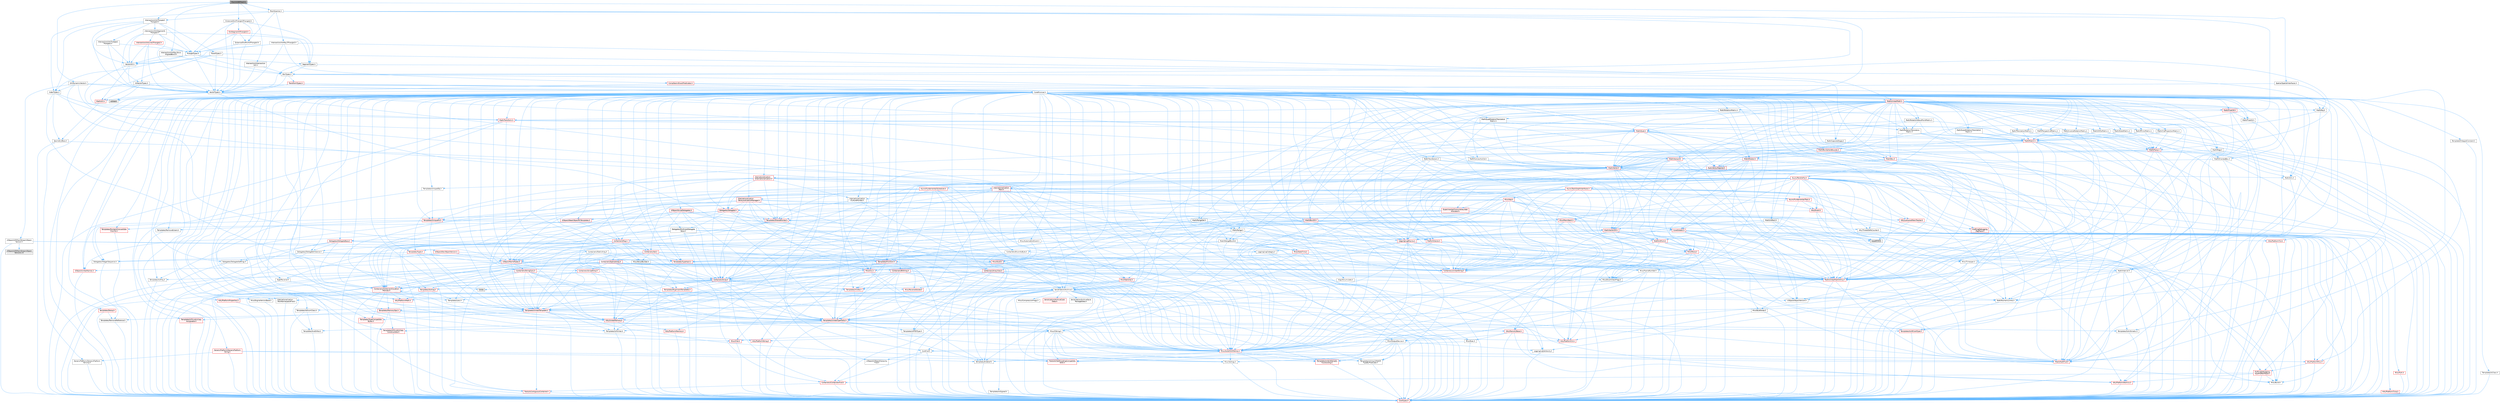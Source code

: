 digraph "MeshAABBTree3.h"
{
 // INTERACTIVE_SVG=YES
 // LATEX_PDF_SIZE
  bgcolor="transparent";
  edge [fontname=Helvetica,fontsize=10,labelfontname=Helvetica,labelfontsize=10];
  node [fontname=Helvetica,fontsize=10,shape=box,height=0.2,width=0.4];
  Node1 [id="Node000001",label="MeshAABBTree3.h",height=0.2,width=0.4,color="gray40", fillcolor="grey60", style="filled", fontcolor="black",tooltip=" "];
  Node1 -> Node2 [id="edge1_Node000001_Node000002",color="steelblue1",style="solid",tooltip=" "];
  Node2 [id="Node000002",label="Util/DynamicVector.h",height=0.2,width=0.4,color="grey40", fillcolor="white", style="filled",URL="$d5/dfc/DynamicVector_8h.html",tooltip=" "];
  Node2 -> Node3 [id="edge2_Node000002_Node000003",color="steelblue1",style="solid",tooltip=" "];
  Node3 [id="Node000003",label="CoreMinimal.h",height=0.2,width=0.4,color="grey40", fillcolor="white", style="filled",URL="$d7/d67/CoreMinimal_8h.html",tooltip=" "];
  Node3 -> Node4 [id="edge3_Node000003_Node000004",color="steelblue1",style="solid",tooltip=" "];
  Node4 [id="Node000004",label="CoreTypes.h",height=0.2,width=0.4,color="red", fillcolor="#FFF0F0", style="filled",URL="$dc/dec/CoreTypes_8h.html",tooltip=" "];
  Node3 -> Node18 [id="edge4_Node000003_Node000018",color="steelblue1",style="solid",tooltip=" "];
  Node18 [id="Node000018",label="CoreFwd.h",height=0.2,width=0.4,color="grey40", fillcolor="white", style="filled",URL="$d1/d1e/CoreFwd_8h.html",tooltip=" "];
  Node18 -> Node4 [id="edge5_Node000018_Node000004",color="steelblue1",style="solid",tooltip=" "];
  Node18 -> Node19 [id="edge6_Node000018_Node000019",color="steelblue1",style="solid",tooltip=" "];
  Node19 [id="Node000019",label="Containers/ContainersFwd.h",height=0.2,width=0.4,color="red", fillcolor="#FFF0F0", style="filled",URL="$d4/d0a/ContainersFwd_8h.html",tooltip=" "];
  Node19 -> Node4 [id="edge7_Node000019_Node000004",color="steelblue1",style="solid",tooltip=" "];
  Node19 -> Node20 [id="edge8_Node000019_Node000020",color="steelblue1",style="solid",tooltip=" "];
  Node20 [id="Node000020",label="Traits/IsContiguousContainer.h",height=0.2,width=0.4,color="red", fillcolor="#FFF0F0", style="filled",URL="$d5/d3c/IsContiguousContainer_8h.html",tooltip=" "];
  Node20 -> Node4 [id="edge9_Node000020_Node000004",color="steelblue1",style="solid",tooltip=" "];
  Node18 -> Node23 [id="edge10_Node000018_Node000023",color="steelblue1",style="solid",tooltip=" "];
  Node23 [id="Node000023",label="Math/MathFwd.h",height=0.2,width=0.4,color="red", fillcolor="#FFF0F0", style="filled",URL="$d2/d10/MathFwd_8h.html",tooltip=" "];
  Node18 -> Node24 [id="edge11_Node000018_Node000024",color="steelblue1",style="solid",tooltip=" "];
  Node24 [id="Node000024",label="UObject/UObjectHierarchy\lFwd.h",height=0.2,width=0.4,color="grey40", fillcolor="white", style="filled",URL="$d3/d13/UObjectHierarchyFwd_8h.html",tooltip=" "];
  Node3 -> Node24 [id="edge12_Node000003_Node000024",color="steelblue1",style="solid",tooltip=" "];
  Node3 -> Node19 [id="edge13_Node000003_Node000019",color="steelblue1",style="solid",tooltip=" "];
  Node3 -> Node25 [id="edge14_Node000003_Node000025",color="steelblue1",style="solid",tooltip=" "];
  Node25 [id="Node000025",label="Misc/VarArgs.h",height=0.2,width=0.4,color="grey40", fillcolor="white", style="filled",URL="$d5/d6f/VarArgs_8h.html",tooltip=" "];
  Node25 -> Node4 [id="edge15_Node000025_Node000004",color="steelblue1",style="solid",tooltip=" "];
  Node3 -> Node26 [id="edge16_Node000003_Node000026",color="steelblue1",style="solid",tooltip=" "];
  Node26 [id="Node000026",label="Logging/LogVerbosity.h",height=0.2,width=0.4,color="grey40", fillcolor="white", style="filled",URL="$d2/d8f/LogVerbosity_8h.html",tooltip=" "];
  Node26 -> Node4 [id="edge17_Node000026_Node000004",color="steelblue1",style="solid",tooltip=" "];
  Node3 -> Node27 [id="edge18_Node000003_Node000027",color="steelblue1",style="solid",tooltip=" "];
  Node27 [id="Node000027",label="Misc/OutputDevice.h",height=0.2,width=0.4,color="grey40", fillcolor="white", style="filled",URL="$d7/d32/OutputDevice_8h.html",tooltip=" "];
  Node27 -> Node18 [id="edge19_Node000027_Node000018",color="steelblue1",style="solid",tooltip=" "];
  Node27 -> Node4 [id="edge20_Node000027_Node000004",color="steelblue1",style="solid",tooltip=" "];
  Node27 -> Node26 [id="edge21_Node000027_Node000026",color="steelblue1",style="solid",tooltip=" "];
  Node27 -> Node25 [id="edge22_Node000027_Node000025",color="steelblue1",style="solid",tooltip=" "];
  Node27 -> Node28 [id="edge23_Node000027_Node000028",color="steelblue1",style="solid",tooltip=" "];
  Node28 [id="Node000028",label="Templates/IsArrayOrRefOf\lTypeByPredicate.h",height=0.2,width=0.4,color="grey40", fillcolor="white", style="filled",URL="$d6/da1/IsArrayOrRefOfTypeByPredicate_8h.html",tooltip=" "];
  Node28 -> Node4 [id="edge24_Node000028_Node000004",color="steelblue1",style="solid",tooltip=" "];
  Node27 -> Node29 [id="edge25_Node000027_Node000029",color="steelblue1",style="solid",tooltip=" "];
  Node29 [id="Node000029",label="Templates/IsValidVariadic\lFunctionArg.h",height=0.2,width=0.4,color="red", fillcolor="#FFF0F0", style="filled",URL="$d0/dc8/IsValidVariadicFunctionArg_8h.html",tooltip=" "];
  Node29 -> Node4 [id="edge26_Node000029_Node000004",color="steelblue1",style="solid",tooltip=" "];
  Node27 -> Node31 [id="edge27_Node000027_Node000031",color="steelblue1",style="solid",tooltip=" "];
  Node31 [id="Node000031",label="Traits/IsCharEncodingCompatible\lWith.h",height=0.2,width=0.4,color="red", fillcolor="#FFF0F0", style="filled",URL="$df/dd1/IsCharEncodingCompatibleWith_8h.html",tooltip=" "];
  Node3 -> Node33 [id="edge28_Node000003_Node000033",color="steelblue1",style="solid",tooltip=" "];
  Node33 [id="Node000033",label="HAL/PlatformCrt.h",height=0.2,width=0.4,color="red", fillcolor="#FFF0F0", style="filled",URL="$d8/d75/PlatformCrt_8h.html",tooltip=" "];
  Node3 -> Node43 [id="edge29_Node000003_Node000043",color="steelblue1",style="solid",tooltip=" "];
  Node43 [id="Node000043",label="HAL/PlatformMisc.h",height=0.2,width=0.4,color="red", fillcolor="#FFF0F0", style="filled",URL="$d0/df5/PlatformMisc_8h.html",tooltip=" "];
  Node43 -> Node4 [id="edge30_Node000043_Node000004",color="steelblue1",style="solid",tooltip=" "];
  Node43 -> Node54 [id="edge31_Node000043_Node000054",color="steelblue1",style="solid",tooltip=" "];
  Node54 [id="Node000054",label="ProfilingDebugging\l/CpuProfilerTrace.h",height=0.2,width=0.4,color="red", fillcolor="#FFF0F0", style="filled",URL="$da/dcb/CpuProfilerTrace_8h.html",tooltip=" "];
  Node54 -> Node4 [id="edge32_Node000054_Node000004",color="steelblue1",style="solid",tooltip=" "];
  Node54 -> Node19 [id="edge33_Node000054_Node000019",color="steelblue1",style="solid",tooltip=" "];
  Node54 -> Node55 [id="edge34_Node000054_Node000055",color="steelblue1",style="solid",tooltip=" "];
  Node55 [id="Node000055",label="HAL/PlatformAtomics.h",height=0.2,width=0.4,color="red", fillcolor="#FFF0F0", style="filled",URL="$d3/d36/PlatformAtomics_8h.html",tooltip=" "];
  Node55 -> Node4 [id="edge35_Node000055_Node000004",color="steelblue1",style="solid",tooltip=" "];
  Node54 -> Node6 [id="edge36_Node000054_Node000006",color="steelblue1",style="solid",tooltip=" "];
  Node6 [id="Node000006",label="Misc/Build.h",height=0.2,width=0.4,color="grey40", fillcolor="white", style="filled",URL="$d3/dbb/Build_8h.html",tooltip=" "];
  Node3 -> Node62 [id="edge37_Node000003_Node000062",color="steelblue1",style="solid",tooltip=" "];
  Node62 [id="Node000062",label="Misc/AssertionMacros.h",height=0.2,width=0.4,color="red", fillcolor="#FFF0F0", style="filled",URL="$d0/dfa/AssertionMacros_8h.html",tooltip=" "];
  Node62 -> Node4 [id="edge38_Node000062_Node000004",color="steelblue1",style="solid",tooltip=" "];
  Node62 -> Node43 [id="edge39_Node000062_Node000043",color="steelblue1",style="solid",tooltip=" "];
  Node62 -> Node63 [id="edge40_Node000062_Node000063",color="steelblue1",style="solid",tooltip=" "];
  Node63 [id="Node000063",label="Templates/EnableIf.h",height=0.2,width=0.4,color="grey40", fillcolor="white", style="filled",URL="$d7/d60/EnableIf_8h.html",tooltip=" "];
  Node63 -> Node4 [id="edge41_Node000063_Node000004",color="steelblue1",style="solid",tooltip=" "];
  Node62 -> Node28 [id="edge42_Node000062_Node000028",color="steelblue1",style="solid",tooltip=" "];
  Node62 -> Node29 [id="edge43_Node000062_Node000029",color="steelblue1",style="solid",tooltip=" "];
  Node62 -> Node31 [id="edge44_Node000062_Node000031",color="steelblue1",style="solid",tooltip=" "];
  Node62 -> Node25 [id="edge45_Node000062_Node000025",color="steelblue1",style="solid",tooltip=" "];
  Node3 -> Node71 [id="edge46_Node000003_Node000071",color="steelblue1",style="solid",tooltip=" "];
  Node71 [id="Node000071",label="Templates/IsPointer.h",height=0.2,width=0.4,color="grey40", fillcolor="white", style="filled",URL="$d7/d05/IsPointer_8h.html",tooltip=" "];
  Node71 -> Node4 [id="edge47_Node000071_Node000004",color="steelblue1",style="solid",tooltip=" "];
  Node3 -> Node72 [id="edge48_Node000003_Node000072",color="steelblue1",style="solid",tooltip=" "];
  Node72 [id="Node000072",label="HAL/PlatformMemory.h",height=0.2,width=0.4,color="red", fillcolor="#FFF0F0", style="filled",URL="$de/d68/PlatformMemory_8h.html",tooltip=" "];
  Node72 -> Node4 [id="edge49_Node000072_Node000004",color="steelblue1",style="solid",tooltip=" "];
  Node3 -> Node55 [id="edge50_Node000003_Node000055",color="steelblue1",style="solid",tooltip=" "];
  Node3 -> Node77 [id="edge51_Node000003_Node000077",color="steelblue1",style="solid",tooltip=" "];
  Node77 [id="Node000077",label="Misc/Exec.h",height=0.2,width=0.4,color="grey40", fillcolor="white", style="filled",URL="$de/ddb/Exec_8h.html",tooltip=" "];
  Node77 -> Node4 [id="edge52_Node000077_Node000004",color="steelblue1",style="solid",tooltip=" "];
  Node77 -> Node62 [id="edge53_Node000077_Node000062",color="steelblue1",style="solid",tooltip=" "];
  Node3 -> Node78 [id="edge54_Node000003_Node000078",color="steelblue1",style="solid",tooltip=" "];
  Node78 [id="Node000078",label="HAL/MemoryBase.h",height=0.2,width=0.4,color="red", fillcolor="#FFF0F0", style="filled",URL="$d6/d9f/MemoryBase_8h.html",tooltip=" "];
  Node78 -> Node4 [id="edge55_Node000078_Node000004",color="steelblue1",style="solid",tooltip=" "];
  Node78 -> Node55 [id="edge56_Node000078_Node000055",color="steelblue1",style="solid",tooltip=" "];
  Node78 -> Node33 [id="edge57_Node000078_Node000033",color="steelblue1",style="solid",tooltip=" "];
  Node78 -> Node77 [id="edge58_Node000078_Node000077",color="steelblue1",style="solid",tooltip=" "];
  Node78 -> Node27 [id="edge59_Node000078_Node000027",color="steelblue1",style="solid",tooltip=" "];
  Node3 -> Node88 [id="edge60_Node000003_Node000088",color="steelblue1",style="solid",tooltip=" "];
  Node88 [id="Node000088",label="HAL/UnrealMemory.h",height=0.2,width=0.4,color="red", fillcolor="#FFF0F0", style="filled",URL="$d9/d96/UnrealMemory_8h.html",tooltip=" "];
  Node88 -> Node4 [id="edge61_Node000088_Node000004",color="steelblue1",style="solid",tooltip=" "];
  Node88 -> Node78 [id="edge62_Node000088_Node000078",color="steelblue1",style="solid",tooltip=" "];
  Node88 -> Node72 [id="edge63_Node000088_Node000072",color="steelblue1",style="solid",tooltip=" "];
  Node88 -> Node71 [id="edge64_Node000088_Node000071",color="steelblue1",style="solid",tooltip=" "];
  Node3 -> Node90 [id="edge65_Node000003_Node000090",color="steelblue1",style="solid",tooltip=" "];
  Node90 [id="Node000090",label="Templates/IsArithmetic.h",height=0.2,width=0.4,color="grey40", fillcolor="white", style="filled",URL="$d2/d5d/IsArithmetic_8h.html",tooltip=" "];
  Node90 -> Node4 [id="edge66_Node000090_Node000004",color="steelblue1",style="solid",tooltip=" "];
  Node3 -> Node84 [id="edge67_Node000003_Node000084",color="steelblue1",style="solid",tooltip=" "];
  Node84 [id="Node000084",label="Templates/AndOrNot.h",height=0.2,width=0.4,color="grey40", fillcolor="white", style="filled",URL="$db/d0a/AndOrNot_8h.html",tooltip=" "];
  Node84 -> Node4 [id="edge68_Node000084_Node000004",color="steelblue1",style="solid",tooltip=" "];
  Node3 -> Node91 [id="edge69_Node000003_Node000091",color="steelblue1",style="solid",tooltip=" "];
  Node91 [id="Node000091",label="Templates/IsPODType.h",height=0.2,width=0.4,color="grey40", fillcolor="white", style="filled",URL="$d7/db1/IsPODType_8h.html",tooltip=" "];
  Node91 -> Node4 [id="edge70_Node000091_Node000004",color="steelblue1",style="solid",tooltip=" "];
  Node3 -> Node92 [id="edge71_Node000003_Node000092",color="steelblue1",style="solid",tooltip=" "];
  Node92 [id="Node000092",label="Templates/IsUECoreType.h",height=0.2,width=0.4,color="red", fillcolor="#FFF0F0", style="filled",URL="$d1/db8/IsUECoreType_8h.html",tooltip=" "];
  Node92 -> Node4 [id="edge72_Node000092_Node000004",color="steelblue1",style="solid",tooltip=" "];
  Node3 -> Node85 [id="edge73_Node000003_Node000085",color="steelblue1",style="solid",tooltip=" "];
  Node85 [id="Node000085",label="Templates/IsTriviallyCopy\lConstructible.h",height=0.2,width=0.4,color="red", fillcolor="#FFF0F0", style="filled",URL="$d3/d78/IsTriviallyCopyConstructible_8h.html",tooltip=" "];
  Node85 -> Node4 [id="edge74_Node000085_Node000004",color="steelblue1",style="solid",tooltip=" "];
  Node3 -> Node93 [id="edge75_Node000003_Node000093",color="steelblue1",style="solid",tooltip=" "];
  Node93 [id="Node000093",label="Templates/UnrealTypeTraits.h",height=0.2,width=0.4,color="red", fillcolor="#FFF0F0", style="filled",URL="$d2/d2d/UnrealTypeTraits_8h.html",tooltip=" "];
  Node93 -> Node4 [id="edge76_Node000093_Node000004",color="steelblue1",style="solid",tooltip=" "];
  Node93 -> Node71 [id="edge77_Node000093_Node000071",color="steelblue1",style="solid",tooltip=" "];
  Node93 -> Node62 [id="edge78_Node000093_Node000062",color="steelblue1",style="solid",tooltip=" "];
  Node93 -> Node84 [id="edge79_Node000093_Node000084",color="steelblue1",style="solid",tooltip=" "];
  Node93 -> Node63 [id="edge80_Node000093_Node000063",color="steelblue1",style="solid",tooltip=" "];
  Node93 -> Node90 [id="edge81_Node000093_Node000090",color="steelblue1",style="solid",tooltip=" "];
  Node93 -> Node91 [id="edge82_Node000093_Node000091",color="steelblue1",style="solid",tooltip=" "];
  Node93 -> Node92 [id="edge83_Node000093_Node000092",color="steelblue1",style="solid",tooltip=" "];
  Node93 -> Node85 [id="edge84_Node000093_Node000085",color="steelblue1",style="solid",tooltip=" "];
  Node3 -> Node63 [id="edge85_Node000003_Node000063",color="steelblue1",style="solid",tooltip=" "];
  Node3 -> Node95 [id="edge86_Node000003_Node000095",color="steelblue1",style="solid",tooltip=" "];
  Node95 [id="Node000095",label="Templates/RemoveReference.h",height=0.2,width=0.4,color="grey40", fillcolor="white", style="filled",URL="$da/dbe/RemoveReference_8h.html",tooltip=" "];
  Node95 -> Node4 [id="edge87_Node000095_Node000004",color="steelblue1",style="solid",tooltip=" "];
  Node3 -> Node96 [id="edge88_Node000003_Node000096",color="steelblue1",style="solid",tooltip=" "];
  Node96 [id="Node000096",label="Templates/IntegralConstant.h",height=0.2,width=0.4,color="grey40", fillcolor="white", style="filled",URL="$db/d1b/IntegralConstant_8h.html",tooltip=" "];
  Node96 -> Node4 [id="edge89_Node000096_Node000004",color="steelblue1",style="solid",tooltip=" "];
  Node3 -> Node97 [id="edge90_Node000003_Node000097",color="steelblue1",style="solid",tooltip=" "];
  Node97 [id="Node000097",label="Templates/IsClass.h",height=0.2,width=0.4,color="grey40", fillcolor="white", style="filled",URL="$db/dcb/IsClass_8h.html",tooltip=" "];
  Node97 -> Node4 [id="edge91_Node000097_Node000004",color="steelblue1",style="solid",tooltip=" "];
  Node3 -> Node98 [id="edge92_Node000003_Node000098",color="steelblue1",style="solid",tooltip=" "];
  Node98 [id="Node000098",label="Templates/TypeCompatible\lBytes.h",height=0.2,width=0.4,color="red", fillcolor="#FFF0F0", style="filled",URL="$df/d0a/TypeCompatibleBytes_8h.html",tooltip=" "];
  Node98 -> Node4 [id="edge93_Node000098_Node000004",color="steelblue1",style="solid",tooltip=" "];
  Node3 -> Node20 [id="edge94_Node000003_Node000020",color="steelblue1",style="solid",tooltip=" "];
  Node3 -> Node99 [id="edge95_Node000003_Node000099",color="steelblue1",style="solid",tooltip=" "];
  Node99 [id="Node000099",label="Templates/UnrealTemplate.h",height=0.2,width=0.4,color="red", fillcolor="#FFF0F0", style="filled",URL="$d4/d24/UnrealTemplate_8h.html",tooltip=" "];
  Node99 -> Node4 [id="edge96_Node000099_Node000004",color="steelblue1",style="solid",tooltip=" "];
  Node99 -> Node71 [id="edge97_Node000099_Node000071",color="steelblue1",style="solid",tooltip=" "];
  Node99 -> Node88 [id="edge98_Node000099_Node000088",color="steelblue1",style="solid",tooltip=" "];
  Node99 -> Node93 [id="edge99_Node000099_Node000093",color="steelblue1",style="solid",tooltip=" "];
  Node99 -> Node95 [id="edge100_Node000099_Node000095",color="steelblue1",style="solid",tooltip=" "];
  Node99 -> Node98 [id="edge101_Node000099_Node000098",color="steelblue1",style="solid",tooltip=" "];
  Node99 -> Node20 [id="edge102_Node000099_Node000020",color="steelblue1",style="solid",tooltip=" "];
  Node3 -> Node48 [id="edge103_Node000003_Node000048",color="steelblue1",style="solid",tooltip=" "];
  Node48 [id="Node000048",label="Math/NumericLimits.h",height=0.2,width=0.4,color="grey40", fillcolor="white", style="filled",URL="$df/d1b/NumericLimits_8h.html",tooltip=" "];
  Node48 -> Node4 [id="edge104_Node000048_Node000004",color="steelblue1",style="solid",tooltip=" "];
  Node3 -> Node103 [id="edge105_Node000003_Node000103",color="steelblue1",style="solid",tooltip=" "];
  Node103 [id="Node000103",label="HAL/PlatformMath.h",height=0.2,width=0.4,color="red", fillcolor="#FFF0F0", style="filled",URL="$dc/d53/PlatformMath_8h.html",tooltip=" "];
  Node103 -> Node4 [id="edge106_Node000103_Node000004",color="steelblue1",style="solid",tooltip=" "];
  Node3 -> Node86 [id="edge107_Node000003_Node000086",color="steelblue1",style="solid",tooltip=" "];
  Node86 [id="Node000086",label="Templates/IsTriviallyCopy\lAssignable.h",height=0.2,width=0.4,color="red", fillcolor="#FFF0F0", style="filled",URL="$d2/df2/IsTriviallyCopyAssignable_8h.html",tooltip=" "];
  Node86 -> Node4 [id="edge108_Node000086_Node000004",color="steelblue1",style="solid",tooltip=" "];
  Node3 -> Node111 [id="edge109_Node000003_Node000111",color="steelblue1",style="solid",tooltip=" "];
  Node111 [id="Node000111",label="Templates/MemoryOps.h",height=0.2,width=0.4,color="red", fillcolor="#FFF0F0", style="filled",URL="$db/dea/MemoryOps_8h.html",tooltip=" "];
  Node111 -> Node4 [id="edge110_Node000111_Node000004",color="steelblue1",style="solid",tooltip=" "];
  Node111 -> Node88 [id="edge111_Node000111_Node000088",color="steelblue1",style="solid",tooltip=" "];
  Node111 -> Node86 [id="edge112_Node000111_Node000086",color="steelblue1",style="solid",tooltip=" "];
  Node111 -> Node85 [id="edge113_Node000111_Node000085",color="steelblue1",style="solid",tooltip=" "];
  Node111 -> Node93 [id="edge114_Node000111_Node000093",color="steelblue1",style="solid",tooltip=" "];
  Node3 -> Node112 [id="edge115_Node000003_Node000112",color="steelblue1",style="solid",tooltip=" "];
  Node112 [id="Node000112",label="Containers/ContainerAllocation\lPolicies.h",height=0.2,width=0.4,color="red", fillcolor="#FFF0F0", style="filled",URL="$d7/dff/ContainerAllocationPolicies_8h.html",tooltip=" "];
  Node112 -> Node4 [id="edge116_Node000112_Node000004",color="steelblue1",style="solid",tooltip=" "];
  Node112 -> Node112 [id="edge117_Node000112_Node000112",color="steelblue1",style="solid",tooltip=" "];
  Node112 -> Node103 [id="edge118_Node000112_Node000103",color="steelblue1",style="solid",tooltip=" "];
  Node112 -> Node88 [id="edge119_Node000112_Node000088",color="steelblue1",style="solid",tooltip=" "];
  Node112 -> Node48 [id="edge120_Node000112_Node000048",color="steelblue1",style="solid",tooltip=" "];
  Node112 -> Node62 [id="edge121_Node000112_Node000062",color="steelblue1",style="solid",tooltip=" "];
  Node112 -> Node111 [id="edge122_Node000112_Node000111",color="steelblue1",style="solid",tooltip=" "];
  Node112 -> Node98 [id="edge123_Node000112_Node000098",color="steelblue1",style="solid",tooltip=" "];
  Node3 -> Node115 [id="edge124_Node000003_Node000115",color="steelblue1",style="solid",tooltip=" "];
  Node115 [id="Node000115",label="Templates/IsEnumClass.h",height=0.2,width=0.4,color="grey40", fillcolor="white", style="filled",URL="$d7/d15/IsEnumClass_8h.html",tooltip=" "];
  Node115 -> Node4 [id="edge125_Node000115_Node000004",color="steelblue1",style="solid",tooltip=" "];
  Node115 -> Node84 [id="edge126_Node000115_Node000084",color="steelblue1",style="solid",tooltip=" "];
  Node3 -> Node116 [id="edge127_Node000003_Node000116",color="steelblue1",style="solid",tooltip=" "];
  Node116 [id="Node000116",label="HAL/PlatformProperties.h",height=0.2,width=0.4,color="red", fillcolor="#FFF0F0", style="filled",URL="$d9/db0/PlatformProperties_8h.html",tooltip=" "];
  Node116 -> Node4 [id="edge128_Node000116_Node000004",color="steelblue1",style="solid",tooltip=" "];
  Node3 -> Node119 [id="edge129_Node000003_Node000119",color="steelblue1",style="solid",tooltip=" "];
  Node119 [id="Node000119",label="Misc/EngineVersionBase.h",height=0.2,width=0.4,color="grey40", fillcolor="white", style="filled",URL="$d5/d2b/EngineVersionBase_8h.html",tooltip=" "];
  Node119 -> Node4 [id="edge130_Node000119_Node000004",color="steelblue1",style="solid",tooltip=" "];
  Node3 -> Node120 [id="edge131_Node000003_Node000120",color="steelblue1",style="solid",tooltip=" "];
  Node120 [id="Node000120",label="Internationalization\l/TextNamespaceFwd.h",height=0.2,width=0.4,color="grey40", fillcolor="white", style="filled",URL="$d8/d97/TextNamespaceFwd_8h.html",tooltip=" "];
  Node120 -> Node4 [id="edge132_Node000120_Node000004",color="steelblue1",style="solid",tooltip=" "];
  Node3 -> Node121 [id="edge133_Node000003_Node000121",color="steelblue1",style="solid",tooltip=" "];
  Node121 [id="Node000121",label="Serialization/Archive.h",height=0.2,width=0.4,color="grey40", fillcolor="white", style="filled",URL="$d7/d3b/Archive_8h.html",tooltip=" "];
  Node121 -> Node18 [id="edge134_Node000121_Node000018",color="steelblue1",style="solid",tooltip=" "];
  Node121 -> Node4 [id="edge135_Node000121_Node000004",color="steelblue1",style="solid",tooltip=" "];
  Node121 -> Node116 [id="edge136_Node000121_Node000116",color="steelblue1",style="solid",tooltip=" "];
  Node121 -> Node120 [id="edge137_Node000121_Node000120",color="steelblue1",style="solid",tooltip=" "];
  Node121 -> Node23 [id="edge138_Node000121_Node000023",color="steelblue1",style="solid",tooltip=" "];
  Node121 -> Node62 [id="edge139_Node000121_Node000062",color="steelblue1",style="solid",tooltip=" "];
  Node121 -> Node6 [id="edge140_Node000121_Node000006",color="steelblue1",style="solid",tooltip=" "];
  Node121 -> Node49 [id="edge141_Node000121_Node000049",color="steelblue1",style="solid",tooltip=" "];
  Node49 [id="Node000049",label="Misc/CompressionFlags.h",height=0.2,width=0.4,color="grey40", fillcolor="white", style="filled",URL="$d9/d76/CompressionFlags_8h.html",tooltip=" "];
  Node121 -> Node119 [id="edge142_Node000121_Node000119",color="steelblue1",style="solid",tooltip=" "];
  Node121 -> Node25 [id="edge143_Node000121_Node000025",color="steelblue1",style="solid",tooltip=" "];
  Node121 -> Node122 [id="edge144_Node000121_Node000122",color="steelblue1",style="solid",tooltip=" "];
  Node122 [id="Node000122",label="Serialization/ArchiveCook\lData.h",height=0.2,width=0.4,color="red", fillcolor="#FFF0F0", style="filled",URL="$dc/db6/ArchiveCookData_8h.html",tooltip=" "];
  Node121 -> Node123 [id="edge145_Node000121_Node000123",color="steelblue1",style="solid",tooltip=" "];
  Node123 [id="Node000123",label="Serialization/ArchiveSave\lPackageData.h",height=0.2,width=0.4,color="grey40", fillcolor="white", style="filled",URL="$d1/d37/ArchiveSavePackageData_8h.html",tooltip=" "];
  Node121 -> Node63 [id="edge146_Node000121_Node000063",color="steelblue1",style="solid",tooltip=" "];
  Node121 -> Node28 [id="edge147_Node000121_Node000028",color="steelblue1",style="solid",tooltip=" "];
  Node121 -> Node115 [id="edge148_Node000121_Node000115",color="steelblue1",style="solid",tooltip=" "];
  Node121 -> Node108 [id="edge149_Node000121_Node000108",color="steelblue1",style="solid",tooltip=" "];
  Node108 [id="Node000108",label="Templates/IsSigned.h",height=0.2,width=0.4,color="grey40", fillcolor="white", style="filled",URL="$d8/dd8/IsSigned_8h.html",tooltip=" "];
  Node108 -> Node4 [id="edge150_Node000108_Node000004",color="steelblue1",style="solid",tooltip=" "];
  Node121 -> Node29 [id="edge151_Node000121_Node000029",color="steelblue1",style="solid",tooltip=" "];
  Node121 -> Node99 [id="edge152_Node000121_Node000099",color="steelblue1",style="solid",tooltip=" "];
  Node121 -> Node31 [id="edge153_Node000121_Node000031",color="steelblue1",style="solid",tooltip=" "];
  Node121 -> Node124 [id="edge154_Node000121_Node000124",color="steelblue1",style="solid",tooltip=" "];
  Node124 [id="Node000124",label="UObject/ObjectVersion.h",height=0.2,width=0.4,color="grey40", fillcolor="white", style="filled",URL="$da/d63/ObjectVersion_8h.html",tooltip=" "];
  Node124 -> Node4 [id="edge155_Node000124_Node000004",color="steelblue1",style="solid",tooltip=" "];
  Node3 -> Node125 [id="edge156_Node000003_Node000125",color="steelblue1",style="solid",tooltip=" "];
  Node125 [id="Node000125",label="Templates/Less.h",height=0.2,width=0.4,color="grey40", fillcolor="white", style="filled",URL="$de/dc8/Less_8h.html",tooltip=" "];
  Node125 -> Node4 [id="edge157_Node000125_Node000004",color="steelblue1",style="solid",tooltip=" "];
  Node125 -> Node99 [id="edge158_Node000125_Node000099",color="steelblue1",style="solid",tooltip=" "];
  Node3 -> Node126 [id="edge159_Node000003_Node000126",color="steelblue1",style="solid",tooltip=" "];
  Node126 [id="Node000126",label="Templates/Sorting.h",height=0.2,width=0.4,color="red", fillcolor="#FFF0F0", style="filled",URL="$d3/d9e/Sorting_8h.html",tooltip=" "];
  Node126 -> Node4 [id="edge160_Node000126_Node000004",color="steelblue1",style="solid",tooltip=" "];
  Node126 -> Node103 [id="edge161_Node000126_Node000103",color="steelblue1",style="solid",tooltip=" "];
  Node126 -> Node125 [id="edge162_Node000126_Node000125",color="steelblue1",style="solid",tooltip=" "];
  Node3 -> Node137 [id="edge163_Node000003_Node000137",color="steelblue1",style="solid",tooltip=" "];
  Node137 [id="Node000137",label="Misc/Char.h",height=0.2,width=0.4,color="red", fillcolor="#FFF0F0", style="filled",URL="$d0/d58/Char_8h.html",tooltip=" "];
  Node137 -> Node4 [id="edge164_Node000137_Node000004",color="steelblue1",style="solid",tooltip=" "];
  Node3 -> Node140 [id="edge165_Node000003_Node000140",color="steelblue1",style="solid",tooltip=" "];
  Node140 [id="Node000140",label="GenericPlatform/GenericPlatform\lStricmp.h",height=0.2,width=0.4,color="grey40", fillcolor="white", style="filled",URL="$d2/d86/GenericPlatformStricmp_8h.html",tooltip=" "];
  Node140 -> Node4 [id="edge166_Node000140_Node000004",color="steelblue1",style="solid",tooltip=" "];
  Node3 -> Node141 [id="edge167_Node000003_Node000141",color="steelblue1",style="solid",tooltip=" "];
  Node141 [id="Node000141",label="GenericPlatform/GenericPlatform\lString.h",height=0.2,width=0.4,color="red", fillcolor="#FFF0F0", style="filled",URL="$dd/d20/GenericPlatformString_8h.html",tooltip=" "];
  Node141 -> Node4 [id="edge168_Node000141_Node000004",color="steelblue1",style="solid",tooltip=" "];
  Node141 -> Node140 [id="edge169_Node000141_Node000140",color="steelblue1",style="solid",tooltip=" "];
  Node141 -> Node63 [id="edge170_Node000141_Node000063",color="steelblue1",style="solid",tooltip=" "];
  Node141 -> Node31 [id="edge171_Node000141_Node000031",color="steelblue1",style="solid",tooltip=" "];
  Node3 -> Node74 [id="edge172_Node000003_Node000074",color="steelblue1",style="solid",tooltip=" "];
  Node74 [id="Node000074",label="HAL/PlatformString.h",height=0.2,width=0.4,color="red", fillcolor="#FFF0F0", style="filled",URL="$db/db5/PlatformString_8h.html",tooltip=" "];
  Node74 -> Node4 [id="edge173_Node000074_Node000004",color="steelblue1",style="solid",tooltip=" "];
  Node3 -> Node144 [id="edge174_Node000003_Node000144",color="steelblue1",style="solid",tooltip=" "];
  Node144 [id="Node000144",label="Misc/CString.h",height=0.2,width=0.4,color="grey40", fillcolor="white", style="filled",URL="$d2/d49/CString_8h.html",tooltip=" "];
  Node144 -> Node4 [id="edge175_Node000144_Node000004",color="steelblue1",style="solid",tooltip=" "];
  Node144 -> Node33 [id="edge176_Node000144_Node000033",color="steelblue1",style="solid",tooltip=" "];
  Node144 -> Node74 [id="edge177_Node000144_Node000074",color="steelblue1",style="solid",tooltip=" "];
  Node144 -> Node62 [id="edge178_Node000144_Node000062",color="steelblue1",style="solid",tooltip=" "];
  Node144 -> Node137 [id="edge179_Node000144_Node000137",color="steelblue1",style="solid",tooltip=" "];
  Node144 -> Node25 [id="edge180_Node000144_Node000025",color="steelblue1",style="solid",tooltip=" "];
  Node144 -> Node28 [id="edge181_Node000144_Node000028",color="steelblue1",style="solid",tooltip=" "];
  Node144 -> Node29 [id="edge182_Node000144_Node000029",color="steelblue1",style="solid",tooltip=" "];
  Node144 -> Node31 [id="edge183_Node000144_Node000031",color="steelblue1",style="solid",tooltip=" "];
  Node3 -> Node145 [id="edge184_Node000003_Node000145",color="steelblue1",style="solid",tooltip=" "];
  Node145 [id="Node000145",label="Misc/Crc.h",height=0.2,width=0.4,color="red", fillcolor="#FFF0F0", style="filled",URL="$d4/dd2/Crc_8h.html",tooltip=" "];
  Node145 -> Node4 [id="edge185_Node000145_Node000004",color="steelblue1",style="solid",tooltip=" "];
  Node145 -> Node74 [id="edge186_Node000145_Node000074",color="steelblue1",style="solid",tooltip=" "];
  Node145 -> Node62 [id="edge187_Node000145_Node000062",color="steelblue1",style="solid",tooltip=" "];
  Node145 -> Node144 [id="edge188_Node000145_Node000144",color="steelblue1",style="solid",tooltip=" "];
  Node145 -> Node137 [id="edge189_Node000145_Node000137",color="steelblue1",style="solid",tooltip=" "];
  Node145 -> Node93 [id="edge190_Node000145_Node000093",color="steelblue1",style="solid",tooltip=" "];
  Node3 -> Node136 [id="edge191_Node000003_Node000136",color="steelblue1",style="solid",tooltip=" "];
  Node136 [id="Node000136",label="Math/UnrealMathUtility.h",height=0.2,width=0.4,color="red", fillcolor="#FFF0F0", style="filled",URL="$db/db8/UnrealMathUtility_8h.html",tooltip=" "];
  Node136 -> Node4 [id="edge192_Node000136_Node000004",color="steelblue1",style="solid",tooltip=" "];
  Node136 -> Node62 [id="edge193_Node000136_Node000062",color="steelblue1",style="solid",tooltip=" "];
  Node136 -> Node103 [id="edge194_Node000136_Node000103",color="steelblue1",style="solid",tooltip=" "];
  Node136 -> Node23 [id="edge195_Node000136_Node000023",color="steelblue1",style="solid",tooltip=" "];
  Node3 -> Node146 [id="edge196_Node000003_Node000146",color="steelblue1",style="solid",tooltip=" "];
  Node146 [id="Node000146",label="Containers/UnrealString.h",height=0.2,width=0.4,color="red", fillcolor="#FFF0F0", style="filled",URL="$d5/dba/UnrealString_8h.html",tooltip=" "];
  Node3 -> Node150 [id="edge197_Node000003_Node000150",color="steelblue1",style="solid",tooltip=" "];
  Node150 [id="Node000150",label="Containers/Array.h",height=0.2,width=0.4,color="red", fillcolor="#FFF0F0", style="filled",URL="$df/dd0/Array_8h.html",tooltip=" "];
  Node150 -> Node4 [id="edge198_Node000150_Node000004",color="steelblue1",style="solid",tooltip=" "];
  Node150 -> Node62 [id="edge199_Node000150_Node000062",color="steelblue1",style="solid",tooltip=" "];
  Node150 -> Node153 [id="edge200_Node000150_Node000153",color="steelblue1",style="solid",tooltip=" "];
  Node153 [id="Node000153",label="Misc/ReverseIterate.h",height=0.2,width=0.4,color="red", fillcolor="#FFF0F0", style="filled",URL="$db/de3/ReverseIterate_8h.html",tooltip=" "];
  Node150 -> Node88 [id="edge201_Node000150_Node000088",color="steelblue1",style="solid",tooltip=" "];
  Node150 -> Node93 [id="edge202_Node000150_Node000093",color="steelblue1",style="solid",tooltip=" "];
  Node150 -> Node99 [id="edge203_Node000150_Node000099",color="steelblue1",style="solid",tooltip=" "];
  Node150 -> Node112 [id="edge204_Node000150_Node000112",color="steelblue1",style="solid",tooltip=" "];
  Node150 -> Node121 [id="edge205_Node000150_Node000121",color="steelblue1",style="solid",tooltip=" "];
  Node150 -> Node129 [id="edge206_Node000150_Node000129",color="steelblue1",style="solid",tooltip=" "];
  Node129 [id="Node000129",label="Templates/Invoke.h",height=0.2,width=0.4,color="red", fillcolor="#FFF0F0", style="filled",URL="$d7/deb/Invoke_8h.html",tooltip=" "];
  Node129 -> Node4 [id="edge207_Node000129_Node000004",color="steelblue1",style="solid",tooltip=" "];
  Node129 -> Node99 [id="edge208_Node000129_Node000099",color="steelblue1",style="solid",tooltip=" "];
  Node150 -> Node125 [id="edge209_Node000150_Node000125",color="steelblue1",style="solid",tooltip=" "];
  Node150 -> Node126 [id="edge210_Node000150_Node000126",color="steelblue1",style="solid",tooltip=" "];
  Node150 -> Node173 [id="edge211_Node000150_Node000173",color="steelblue1",style="solid",tooltip=" "];
  Node173 [id="Node000173",label="Templates/AlignmentTemplates.h",height=0.2,width=0.4,color="red", fillcolor="#FFF0F0", style="filled",URL="$dd/d32/AlignmentTemplates_8h.html",tooltip=" "];
  Node173 -> Node4 [id="edge212_Node000173_Node000004",color="steelblue1",style="solid",tooltip=" "];
  Node173 -> Node71 [id="edge213_Node000173_Node000071",color="steelblue1",style="solid",tooltip=" "];
  Node150 -> Node109 [id="edge214_Node000150_Node000109",color="steelblue1",style="solid",tooltip=" "];
  Node109 [id="Node000109",label="limits",height=0.2,width=0.4,color="grey60", fillcolor="#E0E0E0", style="filled",tooltip=" "];
  Node3 -> Node174 [id="edge215_Node000003_Node000174",color="steelblue1",style="solid",tooltip=" "];
  Node174 [id="Node000174",label="Misc/FrameNumber.h",height=0.2,width=0.4,color="grey40", fillcolor="white", style="filled",URL="$dd/dbd/FrameNumber_8h.html",tooltip=" "];
  Node174 -> Node4 [id="edge216_Node000174_Node000004",color="steelblue1",style="solid",tooltip=" "];
  Node174 -> Node48 [id="edge217_Node000174_Node000048",color="steelblue1",style="solid",tooltip=" "];
  Node174 -> Node136 [id="edge218_Node000174_Node000136",color="steelblue1",style="solid",tooltip=" "];
  Node174 -> Node63 [id="edge219_Node000174_Node000063",color="steelblue1",style="solid",tooltip=" "];
  Node174 -> Node93 [id="edge220_Node000174_Node000093",color="steelblue1",style="solid",tooltip=" "];
  Node3 -> Node175 [id="edge221_Node000003_Node000175",color="steelblue1",style="solid",tooltip=" "];
  Node175 [id="Node000175",label="Misc/Timespan.h",height=0.2,width=0.4,color="grey40", fillcolor="white", style="filled",URL="$da/dd9/Timespan_8h.html",tooltip=" "];
  Node175 -> Node4 [id="edge222_Node000175_Node000004",color="steelblue1",style="solid",tooltip=" "];
  Node175 -> Node176 [id="edge223_Node000175_Node000176",color="steelblue1",style="solid",tooltip=" "];
  Node176 [id="Node000176",label="Math/Interval.h",height=0.2,width=0.4,color="grey40", fillcolor="white", style="filled",URL="$d1/d55/Interval_8h.html",tooltip=" "];
  Node176 -> Node4 [id="edge224_Node000176_Node000004",color="steelblue1",style="solid",tooltip=" "];
  Node176 -> Node90 [id="edge225_Node000176_Node000090",color="steelblue1",style="solid",tooltip=" "];
  Node176 -> Node93 [id="edge226_Node000176_Node000093",color="steelblue1",style="solid",tooltip=" "];
  Node176 -> Node48 [id="edge227_Node000176_Node000048",color="steelblue1",style="solid",tooltip=" "];
  Node176 -> Node136 [id="edge228_Node000176_Node000136",color="steelblue1",style="solid",tooltip=" "];
  Node175 -> Node136 [id="edge229_Node000175_Node000136",color="steelblue1",style="solid",tooltip=" "];
  Node175 -> Node62 [id="edge230_Node000175_Node000062",color="steelblue1",style="solid",tooltip=" "];
  Node3 -> Node177 [id="edge231_Node000003_Node000177",color="steelblue1",style="solid",tooltip=" "];
  Node177 [id="Node000177",label="Containers/StringConv.h",height=0.2,width=0.4,color="red", fillcolor="#FFF0F0", style="filled",URL="$d3/ddf/StringConv_8h.html",tooltip=" "];
  Node177 -> Node4 [id="edge232_Node000177_Node000004",color="steelblue1",style="solid",tooltip=" "];
  Node177 -> Node62 [id="edge233_Node000177_Node000062",color="steelblue1",style="solid",tooltip=" "];
  Node177 -> Node112 [id="edge234_Node000177_Node000112",color="steelblue1",style="solid",tooltip=" "];
  Node177 -> Node150 [id="edge235_Node000177_Node000150",color="steelblue1",style="solid",tooltip=" "];
  Node177 -> Node144 [id="edge236_Node000177_Node000144",color="steelblue1",style="solid",tooltip=" "];
  Node177 -> Node178 [id="edge237_Node000177_Node000178",color="steelblue1",style="solid",tooltip=" "];
  Node178 [id="Node000178",label="Templates/IsArray.h",height=0.2,width=0.4,color="grey40", fillcolor="white", style="filled",URL="$d8/d8d/IsArray_8h.html",tooltip=" "];
  Node178 -> Node4 [id="edge238_Node000178_Node000004",color="steelblue1",style="solid",tooltip=" "];
  Node177 -> Node99 [id="edge239_Node000177_Node000099",color="steelblue1",style="solid",tooltip=" "];
  Node177 -> Node93 [id="edge240_Node000177_Node000093",color="steelblue1",style="solid",tooltip=" "];
  Node177 -> Node31 [id="edge241_Node000177_Node000031",color="steelblue1",style="solid",tooltip=" "];
  Node177 -> Node20 [id="edge242_Node000177_Node000020",color="steelblue1",style="solid",tooltip=" "];
  Node3 -> Node179 [id="edge243_Node000003_Node000179",color="steelblue1",style="solid",tooltip=" "];
  Node179 [id="Node000179",label="UObject/UnrealNames.h",height=0.2,width=0.4,color="red", fillcolor="#FFF0F0", style="filled",URL="$d8/db1/UnrealNames_8h.html",tooltip=" "];
  Node179 -> Node4 [id="edge244_Node000179_Node000004",color="steelblue1",style="solid",tooltip=" "];
  Node3 -> Node181 [id="edge245_Node000003_Node000181",color="steelblue1",style="solid",tooltip=" "];
  Node181 [id="Node000181",label="UObject/NameTypes.h",height=0.2,width=0.4,color="red", fillcolor="#FFF0F0", style="filled",URL="$d6/d35/NameTypes_8h.html",tooltip=" "];
  Node181 -> Node4 [id="edge246_Node000181_Node000004",color="steelblue1",style="solid",tooltip=" "];
  Node181 -> Node62 [id="edge247_Node000181_Node000062",color="steelblue1",style="solid",tooltip=" "];
  Node181 -> Node88 [id="edge248_Node000181_Node000088",color="steelblue1",style="solid",tooltip=" "];
  Node181 -> Node93 [id="edge249_Node000181_Node000093",color="steelblue1",style="solid",tooltip=" "];
  Node181 -> Node99 [id="edge250_Node000181_Node000099",color="steelblue1",style="solid",tooltip=" "];
  Node181 -> Node146 [id="edge251_Node000181_Node000146",color="steelblue1",style="solid",tooltip=" "];
  Node181 -> Node177 [id="edge252_Node000181_Node000177",color="steelblue1",style="solid",tooltip=" "];
  Node181 -> Node179 [id="edge253_Node000181_Node000179",color="steelblue1",style="solid",tooltip=" "];
  Node3 -> Node189 [id="edge254_Node000003_Node000189",color="steelblue1",style="solid",tooltip=" "];
  Node189 [id="Node000189",label="Misc/Parse.h",height=0.2,width=0.4,color="red", fillcolor="#FFF0F0", style="filled",URL="$dc/d71/Parse_8h.html",tooltip=" "];
  Node189 -> Node146 [id="edge255_Node000189_Node000146",color="steelblue1",style="solid",tooltip=" "];
  Node189 -> Node4 [id="edge256_Node000189_Node000004",color="steelblue1",style="solid",tooltip=" "];
  Node189 -> Node33 [id="edge257_Node000189_Node000033",color="steelblue1",style="solid",tooltip=" "];
  Node189 -> Node6 [id="edge258_Node000189_Node000006",color="steelblue1",style="solid",tooltip=" "];
  Node189 -> Node50 [id="edge259_Node000189_Node000050",color="steelblue1",style="solid",tooltip=" "];
  Node50 [id="Node000050",label="Misc/EnumClassFlags.h",height=0.2,width=0.4,color="grey40", fillcolor="white", style="filled",URL="$d8/de7/EnumClassFlags_8h.html",tooltip=" "];
  Node189 -> Node190 [id="edge260_Node000189_Node000190",color="steelblue1",style="solid",tooltip=" "];
  Node190 [id="Node000190",label="Templates/Function.h",height=0.2,width=0.4,color="red", fillcolor="#FFF0F0", style="filled",URL="$df/df5/Function_8h.html",tooltip=" "];
  Node190 -> Node4 [id="edge261_Node000190_Node000004",color="steelblue1",style="solid",tooltip=" "];
  Node190 -> Node62 [id="edge262_Node000190_Node000062",color="steelblue1",style="solid",tooltip=" "];
  Node190 -> Node88 [id="edge263_Node000190_Node000088",color="steelblue1",style="solid",tooltip=" "];
  Node190 -> Node93 [id="edge264_Node000190_Node000093",color="steelblue1",style="solid",tooltip=" "];
  Node190 -> Node129 [id="edge265_Node000190_Node000129",color="steelblue1",style="solid",tooltip=" "];
  Node190 -> Node99 [id="edge266_Node000190_Node000099",color="steelblue1",style="solid",tooltip=" "];
  Node190 -> Node136 [id="edge267_Node000190_Node000136",color="steelblue1",style="solid",tooltip=" "];
  Node3 -> Node173 [id="edge268_Node000003_Node000173",color="steelblue1",style="solid",tooltip=" "];
  Node3 -> Node192 [id="edge269_Node000003_Node000192",color="steelblue1",style="solid",tooltip=" "];
  Node192 [id="Node000192",label="Misc/StructBuilder.h",height=0.2,width=0.4,color="grey40", fillcolor="white", style="filled",URL="$d9/db3/StructBuilder_8h.html",tooltip=" "];
  Node192 -> Node4 [id="edge270_Node000192_Node000004",color="steelblue1",style="solid",tooltip=" "];
  Node192 -> Node136 [id="edge271_Node000192_Node000136",color="steelblue1",style="solid",tooltip=" "];
  Node192 -> Node173 [id="edge272_Node000192_Node000173",color="steelblue1",style="solid",tooltip=" "];
  Node3 -> Node105 [id="edge273_Node000003_Node000105",color="steelblue1",style="solid",tooltip=" "];
  Node105 [id="Node000105",label="Templates/Decay.h",height=0.2,width=0.4,color="red", fillcolor="#FFF0F0", style="filled",URL="$dd/d0f/Decay_8h.html",tooltip=" "];
  Node105 -> Node4 [id="edge274_Node000105_Node000004",color="steelblue1",style="solid",tooltip=" "];
  Node105 -> Node95 [id="edge275_Node000105_Node000095",color="steelblue1",style="solid",tooltip=" "];
  Node3 -> Node193 [id="edge276_Node000003_Node000193",color="steelblue1",style="solid",tooltip=" "];
  Node193 [id="Node000193",label="Templates/PointerIsConvertible\lFromTo.h",height=0.2,width=0.4,color="red", fillcolor="#FFF0F0", style="filled",URL="$d6/d65/PointerIsConvertibleFromTo_8h.html",tooltip=" "];
  Node193 -> Node4 [id="edge277_Node000193_Node000004",color="steelblue1",style="solid",tooltip=" "];
  Node3 -> Node129 [id="edge278_Node000003_Node000129",color="steelblue1",style="solid",tooltip=" "];
  Node3 -> Node190 [id="edge279_Node000003_Node000190",color="steelblue1",style="solid",tooltip=" "];
  Node3 -> Node162 [id="edge280_Node000003_Node000162",color="steelblue1",style="solid",tooltip=" "];
  Node162 [id="Node000162",label="Templates/TypeHash.h",height=0.2,width=0.4,color="red", fillcolor="#FFF0F0", style="filled",URL="$d1/d62/TypeHash_8h.html",tooltip=" "];
  Node162 -> Node4 [id="edge281_Node000162_Node000004",color="steelblue1",style="solid",tooltip=" "];
  Node162 -> Node145 [id="edge282_Node000162_Node000145",color="steelblue1",style="solid",tooltip=" "];
  Node3 -> Node194 [id="edge283_Node000003_Node000194",color="steelblue1",style="solid",tooltip=" "];
  Node194 [id="Node000194",label="Containers/ScriptArray.h",height=0.2,width=0.4,color="red", fillcolor="#FFF0F0", style="filled",URL="$dc/daf/ScriptArray_8h.html",tooltip=" "];
  Node194 -> Node4 [id="edge284_Node000194_Node000004",color="steelblue1",style="solid",tooltip=" "];
  Node194 -> Node62 [id="edge285_Node000194_Node000062",color="steelblue1",style="solid",tooltip=" "];
  Node194 -> Node88 [id="edge286_Node000194_Node000088",color="steelblue1",style="solid",tooltip=" "];
  Node194 -> Node112 [id="edge287_Node000194_Node000112",color="steelblue1",style="solid",tooltip=" "];
  Node194 -> Node150 [id="edge288_Node000194_Node000150",color="steelblue1",style="solid",tooltip=" "];
  Node3 -> Node195 [id="edge289_Node000003_Node000195",color="steelblue1",style="solid",tooltip=" "];
  Node195 [id="Node000195",label="Containers/BitArray.h",height=0.2,width=0.4,color="red", fillcolor="#FFF0F0", style="filled",URL="$d1/de4/BitArray_8h.html",tooltip=" "];
  Node195 -> Node112 [id="edge290_Node000195_Node000112",color="steelblue1",style="solid",tooltip=" "];
  Node195 -> Node4 [id="edge291_Node000195_Node000004",color="steelblue1",style="solid",tooltip=" "];
  Node195 -> Node55 [id="edge292_Node000195_Node000055",color="steelblue1",style="solid",tooltip=" "];
  Node195 -> Node88 [id="edge293_Node000195_Node000088",color="steelblue1",style="solid",tooltip=" "];
  Node195 -> Node136 [id="edge294_Node000195_Node000136",color="steelblue1",style="solid",tooltip=" "];
  Node195 -> Node62 [id="edge295_Node000195_Node000062",color="steelblue1",style="solid",tooltip=" "];
  Node195 -> Node50 [id="edge296_Node000195_Node000050",color="steelblue1",style="solid",tooltip=" "];
  Node195 -> Node121 [id="edge297_Node000195_Node000121",color="steelblue1",style="solid",tooltip=" "];
  Node195 -> Node63 [id="edge298_Node000195_Node000063",color="steelblue1",style="solid",tooltip=" "];
  Node195 -> Node129 [id="edge299_Node000195_Node000129",color="steelblue1",style="solid",tooltip=" "];
  Node195 -> Node99 [id="edge300_Node000195_Node000099",color="steelblue1",style="solid",tooltip=" "];
  Node195 -> Node93 [id="edge301_Node000195_Node000093",color="steelblue1",style="solid",tooltip=" "];
  Node3 -> Node196 [id="edge302_Node000003_Node000196",color="steelblue1",style="solid",tooltip=" "];
  Node196 [id="Node000196",label="Containers/SparseArray.h",height=0.2,width=0.4,color="red", fillcolor="#FFF0F0", style="filled",URL="$d5/dbf/SparseArray_8h.html",tooltip=" "];
  Node196 -> Node4 [id="edge303_Node000196_Node000004",color="steelblue1",style="solid",tooltip=" "];
  Node196 -> Node62 [id="edge304_Node000196_Node000062",color="steelblue1",style="solid",tooltip=" "];
  Node196 -> Node88 [id="edge305_Node000196_Node000088",color="steelblue1",style="solid",tooltip=" "];
  Node196 -> Node93 [id="edge306_Node000196_Node000093",color="steelblue1",style="solid",tooltip=" "];
  Node196 -> Node99 [id="edge307_Node000196_Node000099",color="steelblue1",style="solid",tooltip=" "];
  Node196 -> Node112 [id="edge308_Node000196_Node000112",color="steelblue1",style="solid",tooltip=" "];
  Node196 -> Node125 [id="edge309_Node000196_Node000125",color="steelblue1",style="solid",tooltip=" "];
  Node196 -> Node150 [id="edge310_Node000196_Node000150",color="steelblue1",style="solid",tooltip=" "];
  Node196 -> Node136 [id="edge311_Node000196_Node000136",color="steelblue1",style="solid",tooltip=" "];
  Node196 -> Node194 [id="edge312_Node000196_Node000194",color="steelblue1",style="solid",tooltip=" "];
  Node196 -> Node195 [id="edge313_Node000196_Node000195",color="steelblue1",style="solid",tooltip=" "];
  Node196 -> Node146 [id="edge314_Node000196_Node000146",color="steelblue1",style="solid",tooltip=" "];
  Node3 -> Node212 [id="edge315_Node000003_Node000212",color="steelblue1",style="solid",tooltip=" "];
  Node212 [id="Node000212",label="Containers/Set.h",height=0.2,width=0.4,color="red", fillcolor="#FFF0F0", style="filled",URL="$d4/d45/Set_8h.html",tooltip=" "];
  Node212 -> Node112 [id="edge316_Node000212_Node000112",color="steelblue1",style="solid",tooltip=" "];
  Node212 -> Node196 [id="edge317_Node000212_Node000196",color="steelblue1",style="solid",tooltip=" "];
  Node212 -> Node19 [id="edge318_Node000212_Node000019",color="steelblue1",style="solid",tooltip=" "];
  Node212 -> Node136 [id="edge319_Node000212_Node000136",color="steelblue1",style="solid",tooltip=" "];
  Node212 -> Node62 [id="edge320_Node000212_Node000062",color="steelblue1",style="solid",tooltip=" "];
  Node212 -> Node192 [id="edge321_Node000212_Node000192",color="steelblue1",style="solid",tooltip=" "];
  Node212 -> Node190 [id="edge322_Node000212_Node000190",color="steelblue1",style="solid",tooltip=" "];
  Node212 -> Node126 [id="edge323_Node000212_Node000126",color="steelblue1",style="solid",tooltip=" "];
  Node212 -> Node162 [id="edge324_Node000212_Node000162",color="steelblue1",style="solid",tooltip=" "];
  Node212 -> Node99 [id="edge325_Node000212_Node000099",color="steelblue1",style="solid",tooltip=" "];
  Node3 -> Node215 [id="edge326_Node000003_Node000215",color="steelblue1",style="solid",tooltip=" "];
  Node215 [id="Node000215",label="Algo/Reverse.h",height=0.2,width=0.4,color="grey40", fillcolor="white", style="filled",URL="$d5/d93/Reverse_8h.html",tooltip=" "];
  Node215 -> Node4 [id="edge327_Node000215_Node000004",color="steelblue1",style="solid",tooltip=" "];
  Node215 -> Node99 [id="edge328_Node000215_Node000099",color="steelblue1",style="solid",tooltip=" "];
  Node3 -> Node216 [id="edge329_Node000003_Node000216",color="steelblue1",style="solid",tooltip=" "];
  Node216 [id="Node000216",label="Containers/Map.h",height=0.2,width=0.4,color="red", fillcolor="#FFF0F0", style="filled",URL="$df/d79/Map_8h.html",tooltip=" "];
  Node216 -> Node4 [id="edge330_Node000216_Node000004",color="steelblue1",style="solid",tooltip=" "];
  Node216 -> Node215 [id="edge331_Node000216_Node000215",color="steelblue1",style="solid",tooltip=" "];
  Node216 -> Node212 [id="edge332_Node000216_Node000212",color="steelblue1",style="solid",tooltip=" "];
  Node216 -> Node146 [id="edge333_Node000216_Node000146",color="steelblue1",style="solid",tooltip=" "];
  Node216 -> Node62 [id="edge334_Node000216_Node000062",color="steelblue1",style="solid",tooltip=" "];
  Node216 -> Node192 [id="edge335_Node000216_Node000192",color="steelblue1",style="solid",tooltip=" "];
  Node216 -> Node190 [id="edge336_Node000216_Node000190",color="steelblue1",style="solid",tooltip=" "];
  Node216 -> Node126 [id="edge337_Node000216_Node000126",color="steelblue1",style="solid",tooltip=" "];
  Node216 -> Node217 [id="edge338_Node000216_Node000217",color="steelblue1",style="solid",tooltip=" "];
  Node217 [id="Node000217",label="Templates/Tuple.h",height=0.2,width=0.4,color="red", fillcolor="#FFF0F0", style="filled",URL="$d2/d4f/Tuple_8h.html",tooltip=" "];
  Node217 -> Node4 [id="edge339_Node000217_Node000004",color="steelblue1",style="solid",tooltip=" "];
  Node217 -> Node99 [id="edge340_Node000217_Node000099",color="steelblue1",style="solid",tooltip=" "];
  Node217 -> Node218 [id="edge341_Node000217_Node000218",color="steelblue1",style="solid",tooltip=" "];
  Node218 [id="Node000218",label="Delegates/IntegerSequence.h",height=0.2,width=0.4,color="grey40", fillcolor="white", style="filled",URL="$d2/dcc/IntegerSequence_8h.html",tooltip=" "];
  Node218 -> Node4 [id="edge342_Node000218_Node000004",color="steelblue1",style="solid",tooltip=" "];
  Node217 -> Node129 [id="edge343_Node000217_Node000129",color="steelblue1",style="solid",tooltip=" "];
  Node217 -> Node162 [id="edge344_Node000217_Node000162",color="steelblue1",style="solid",tooltip=" "];
  Node216 -> Node99 [id="edge345_Node000216_Node000099",color="steelblue1",style="solid",tooltip=" "];
  Node216 -> Node93 [id="edge346_Node000216_Node000093",color="steelblue1",style="solid",tooltip=" "];
  Node3 -> Node220 [id="edge347_Node000003_Node000220",color="steelblue1",style="solid",tooltip=" "];
  Node220 [id="Node000220",label="Math/IntPoint.h",height=0.2,width=0.4,color="red", fillcolor="#FFF0F0", style="filled",URL="$d3/df7/IntPoint_8h.html",tooltip=" "];
  Node220 -> Node4 [id="edge348_Node000220_Node000004",color="steelblue1",style="solid",tooltip=" "];
  Node220 -> Node62 [id="edge349_Node000220_Node000062",color="steelblue1",style="solid",tooltip=" "];
  Node220 -> Node189 [id="edge350_Node000220_Node000189",color="steelblue1",style="solid",tooltip=" "];
  Node220 -> Node23 [id="edge351_Node000220_Node000023",color="steelblue1",style="solid",tooltip=" "];
  Node220 -> Node136 [id="edge352_Node000220_Node000136",color="steelblue1",style="solid",tooltip=" "];
  Node220 -> Node146 [id="edge353_Node000220_Node000146",color="steelblue1",style="solid",tooltip=" "];
  Node220 -> Node162 [id="edge354_Node000220_Node000162",color="steelblue1",style="solid",tooltip=" "];
  Node3 -> Node222 [id="edge355_Node000003_Node000222",color="steelblue1",style="solid",tooltip=" "];
  Node222 [id="Node000222",label="Math/IntVector.h",height=0.2,width=0.4,color="red", fillcolor="#FFF0F0", style="filled",URL="$d7/d44/IntVector_8h.html",tooltip=" "];
  Node222 -> Node4 [id="edge356_Node000222_Node000004",color="steelblue1",style="solid",tooltip=" "];
  Node222 -> Node145 [id="edge357_Node000222_Node000145",color="steelblue1",style="solid",tooltip=" "];
  Node222 -> Node189 [id="edge358_Node000222_Node000189",color="steelblue1",style="solid",tooltip=" "];
  Node222 -> Node23 [id="edge359_Node000222_Node000023",color="steelblue1",style="solid",tooltip=" "];
  Node222 -> Node136 [id="edge360_Node000222_Node000136",color="steelblue1",style="solid",tooltip=" "];
  Node222 -> Node146 [id="edge361_Node000222_Node000146",color="steelblue1",style="solid",tooltip=" "];
  Node3 -> Node223 [id="edge362_Node000003_Node000223",color="steelblue1",style="solid",tooltip=" "];
  Node223 [id="Node000223",label="Logging/LogCategory.h",height=0.2,width=0.4,color="grey40", fillcolor="white", style="filled",URL="$d9/d36/LogCategory_8h.html",tooltip=" "];
  Node223 -> Node4 [id="edge363_Node000223_Node000004",color="steelblue1",style="solid",tooltip=" "];
  Node223 -> Node26 [id="edge364_Node000223_Node000026",color="steelblue1",style="solid",tooltip=" "];
  Node223 -> Node181 [id="edge365_Node000223_Node000181",color="steelblue1",style="solid",tooltip=" "];
  Node3 -> Node224 [id="edge366_Node000003_Node000224",color="steelblue1",style="solid",tooltip=" "];
  Node224 [id="Node000224",label="Logging/LogMacros.h",height=0.2,width=0.4,color="red", fillcolor="#FFF0F0", style="filled",URL="$d0/d16/LogMacros_8h.html",tooltip=" "];
  Node224 -> Node146 [id="edge367_Node000224_Node000146",color="steelblue1",style="solid",tooltip=" "];
  Node224 -> Node4 [id="edge368_Node000224_Node000004",color="steelblue1",style="solid",tooltip=" "];
  Node224 -> Node223 [id="edge369_Node000224_Node000223",color="steelblue1",style="solid",tooltip=" "];
  Node224 -> Node26 [id="edge370_Node000224_Node000026",color="steelblue1",style="solid",tooltip=" "];
  Node224 -> Node62 [id="edge371_Node000224_Node000062",color="steelblue1",style="solid",tooltip=" "];
  Node224 -> Node6 [id="edge372_Node000224_Node000006",color="steelblue1",style="solid",tooltip=" "];
  Node224 -> Node25 [id="edge373_Node000224_Node000025",color="steelblue1",style="solid",tooltip=" "];
  Node224 -> Node63 [id="edge374_Node000224_Node000063",color="steelblue1",style="solid",tooltip=" "];
  Node224 -> Node28 [id="edge375_Node000224_Node000028",color="steelblue1",style="solid",tooltip=" "];
  Node224 -> Node29 [id="edge376_Node000224_Node000029",color="steelblue1",style="solid",tooltip=" "];
  Node224 -> Node31 [id="edge377_Node000224_Node000031",color="steelblue1",style="solid",tooltip=" "];
  Node3 -> Node227 [id="edge378_Node000003_Node000227",color="steelblue1",style="solid",tooltip=" "];
  Node227 [id="Node000227",label="Math/Vector2D.h",height=0.2,width=0.4,color="red", fillcolor="#FFF0F0", style="filled",URL="$d3/db0/Vector2D_8h.html",tooltip=" "];
  Node227 -> Node4 [id="edge379_Node000227_Node000004",color="steelblue1",style="solid",tooltip=" "];
  Node227 -> Node23 [id="edge380_Node000227_Node000023",color="steelblue1",style="solid",tooltip=" "];
  Node227 -> Node62 [id="edge381_Node000227_Node000062",color="steelblue1",style="solid",tooltip=" "];
  Node227 -> Node145 [id="edge382_Node000227_Node000145",color="steelblue1",style="solid",tooltip=" "];
  Node227 -> Node136 [id="edge383_Node000227_Node000136",color="steelblue1",style="solid",tooltip=" "];
  Node227 -> Node146 [id="edge384_Node000227_Node000146",color="steelblue1",style="solid",tooltip=" "];
  Node227 -> Node189 [id="edge385_Node000227_Node000189",color="steelblue1",style="solid",tooltip=" "];
  Node227 -> Node220 [id="edge386_Node000227_Node000220",color="steelblue1",style="solid",tooltip=" "];
  Node227 -> Node224 [id="edge387_Node000227_Node000224",color="steelblue1",style="solid",tooltip=" "];
  Node3 -> Node231 [id="edge388_Node000003_Node000231",color="steelblue1",style="solid",tooltip=" "];
  Node231 [id="Node000231",label="Math/IntRect.h",height=0.2,width=0.4,color="grey40", fillcolor="white", style="filled",URL="$d7/d53/IntRect_8h.html",tooltip=" "];
  Node231 -> Node4 [id="edge389_Node000231_Node000004",color="steelblue1",style="solid",tooltip=" "];
  Node231 -> Node23 [id="edge390_Node000231_Node000023",color="steelblue1",style="solid",tooltip=" "];
  Node231 -> Node136 [id="edge391_Node000231_Node000136",color="steelblue1",style="solid",tooltip=" "];
  Node231 -> Node146 [id="edge392_Node000231_Node000146",color="steelblue1",style="solid",tooltip=" "];
  Node231 -> Node220 [id="edge393_Node000231_Node000220",color="steelblue1",style="solid",tooltip=" "];
  Node231 -> Node227 [id="edge394_Node000231_Node000227",color="steelblue1",style="solid",tooltip=" "];
  Node3 -> Node232 [id="edge395_Node000003_Node000232",color="steelblue1",style="solid",tooltip=" "];
  Node232 [id="Node000232",label="Misc/ByteSwap.h",height=0.2,width=0.4,color="grey40", fillcolor="white", style="filled",URL="$dc/dd7/ByteSwap_8h.html",tooltip=" "];
  Node232 -> Node4 [id="edge396_Node000232_Node000004",color="steelblue1",style="solid",tooltip=" "];
  Node232 -> Node33 [id="edge397_Node000232_Node000033",color="steelblue1",style="solid",tooltip=" "];
  Node3 -> Node161 [id="edge398_Node000003_Node000161",color="steelblue1",style="solid",tooltip=" "];
  Node161 [id="Node000161",label="Containers/EnumAsByte.h",height=0.2,width=0.4,color="grey40", fillcolor="white", style="filled",URL="$d6/d9a/EnumAsByte_8h.html",tooltip=" "];
  Node161 -> Node4 [id="edge399_Node000161_Node000004",color="steelblue1",style="solid",tooltip=" "];
  Node161 -> Node91 [id="edge400_Node000161_Node000091",color="steelblue1",style="solid",tooltip=" "];
  Node161 -> Node162 [id="edge401_Node000161_Node000162",color="steelblue1",style="solid",tooltip=" "];
  Node3 -> Node233 [id="edge402_Node000003_Node000233",color="steelblue1",style="solid",tooltip=" "];
  Node233 [id="Node000233",label="HAL/PlatformTLS.h",height=0.2,width=0.4,color="red", fillcolor="#FFF0F0", style="filled",URL="$d0/def/PlatformTLS_8h.html",tooltip=" "];
  Node233 -> Node4 [id="edge403_Node000233_Node000004",color="steelblue1",style="solid",tooltip=" "];
  Node3 -> Node236 [id="edge404_Node000003_Node000236",color="steelblue1",style="solid",tooltip=" "];
  Node236 [id="Node000236",label="CoreGlobals.h",height=0.2,width=0.4,color="red", fillcolor="#FFF0F0", style="filled",URL="$d5/d8c/CoreGlobals_8h.html",tooltip=" "];
  Node236 -> Node146 [id="edge405_Node000236_Node000146",color="steelblue1",style="solid",tooltip=" "];
  Node236 -> Node4 [id="edge406_Node000236_Node000004",color="steelblue1",style="solid",tooltip=" "];
  Node236 -> Node233 [id="edge407_Node000236_Node000233",color="steelblue1",style="solid",tooltip=" "];
  Node236 -> Node224 [id="edge408_Node000236_Node000224",color="steelblue1",style="solid",tooltip=" "];
  Node236 -> Node6 [id="edge409_Node000236_Node000006",color="steelblue1",style="solid",tooltip=" "];
  Node236 -> Node50 [id="edge410_Node000236_Node000050",color="steelblue1",style="solid",tooltip=" "];
  Node236 -> Node27 [id="edge411_Node000236_Node000027",color="steelblue1",style="solid",tooltip=" "];
  Node236 -> Node54 [id="edge412_Node000236_Node000054",color="steelblue1",style="solid",tooltip=" "];
  Node236 -> Node181 [id="edge413_Node000236_Node000181",color="steelblue1",style="solid",tooltip=" "];
  Node3 -> Node237 [id="edge414_Node000003_Node000237",color="steelblue1",style="solid",tooltip=" "];
  Node237 [id="Node000237",label="Templates/SharedPointer.h",height=0.2,width=0.4,color="red", fillcolor="#FFF0F0", style="filled",URL="$d2/d17/SharedPointer_8h.html",tooltip=" "];
  Node237 -> Node4 [id="edge415_Node000237_Node000004",color="steelblue1",style="solid",tooltip=" "];
  Node237 -> Node193 [id="edge416_Node000237_Node000193",color="steelblue1",style="solid",tooltip=" "];
  Node237 -> Node62 [id="edge417_Node000237_Node000062",color="steelblue1",style="solid",tooltip=" "];
  Node237 -> Node88 [id="edge418_Node000237_Node000088",color="steelblue1",style="solid",tooltip=" "];
  Node237 -> Node150 [id="edge419_Node000237_Node000150",color="steelblue1",style="solid",tooltip=" "];
  Node237 -> Node216 [id="edge420_Node000237_Node000216",color="steelblue1",style="solid",tooltip=" "];
  Node237 -> Node236 [id="edge421_Node000237_Node000236",color="steelblue1",style="solid",tooltip=" "];
  Node3 -> Node242 [id="edge422_Node000003_Node000242",color="steelblue1",style="solid",tooltip=" "];
  Node242 [id="Node000242",label="Internationalization\l/CulturePointer.h",height=0.2,width=0.4,color="grey40", fillcolor="white", style="filled",URL="$d6/dbe/CulturePointer_8h.html",tooltip=" "];
  Node242 -> Node4 [id="edge423_Node000242_Node000004",color="steelblue1",style="solid",tooltip=" "];
  Node242 -> Node237 [id="edge424_Node000242_Node000237",color="steelblue1",style="solid",tooltip=" "];
  Node3 -> Node243 [id="edge425_Node000003_Node000243",color="steelblue1",style="solid",tooltip=" "];
  Node243 [id="Node000243",label="UObject/WeakObjectPtrTemplates.h",height=0.2,width=0.4,color="red", fillcolor="#FFF0F0", style="filled",URL="$d8/d3b/WeakObjectPtrTemplates_8h.html",tooltip=" "];
  Node243 -> Node4 [id="edge426_Node000243_Node000004",color="steelblue1",style="solid",tooltip=" "];
  Node243 -> Node216 [id="edge427_Node000243_Node000216",color="steelblue1",style="solid",tooltip=" "];
  Node3 -> Node246 [id="edge428_Node000003_Node000246",color="steelblue1",style="solid",tooltip=" "];
  Node246 [id="Node000246",label="Delegates/DelegateSettings.h",height=0.2,width=0.4,color="grey40", fillcolor="white", style="filled",URL="$d0/d97/DelegateSettings_8h.html",tooltip=" "];
  Node246 -> Node4 [id="edge429_Node000246_Node000004",color="steelblue1",style="solid",tooltip=" "];
  Node3 -> Node247 [id="edge430_Node000003_Node000247",color="steelblue1",style="solid",tooltip=" "];
  Node247 [id="Node000247",label="Delegates/IDelegateInstance.h",height=0.2,width=0.4,color="grey40", fillcolor="white", style="filled",URL="$d2/d10/IDelegateInstance_8h.html",tooltip=" "];
  Node247 -> Node4 [id="edge431_Node000247_Node000004",color="steelblue1",style="solid",tooltip=" "];
  Node247 -> Node162 [id="edge432_Node000247_Node000162",color="steelblue1",style="solid",tooltip=" "];
  Node247 -> Node181 [id="edge433_Node000247_Node000181",color="steelblue1",style="solid",tooltip=" "];
  Node247 -> Node246 [id="edge434_Node000247_Node000246",color="steelblue1",style="solid",tooltip=" "];
  Node3 -> Node248 [id="edge435_Node000003_Node000248",color="steelblue1",style="solid",tooltip=" "];
  Node248 [id="Node000248",label="Delegates/DelegateBase.h",height=0.2,width=0.4,color="red", fillcolor="#FFF0F0", style="filled",URL="$da/d67/DelegateBase_8h.html",tooltip=" "];
  Node248 -> Node4 [id="edge436_Node000248_Node000004",color="steelblue1",style="solid",tooltip=" "];
  Node248 -> Node112 [id="edge437_Node000248_Node000112",color="steelblue1",style="solid",tooltip=" "];
  Node248 -> Node136 [id="edge438_Node000248_Node000136",color="steelblue1",style="solid",tooltip=" "];
  Node248 -> Node181 [id="edge439_Node000248_Node000181",color="steelblue1",style="solid",tooltip=" "];
  Node248 -> Node246 [id="edge440_Node000248_Node000246",color="steelblue1",style="solid",tooltip=" "];
  Node248 -> Node247 [id="edge441_Node000248_Node000247",color="steelblue1",style="solid",tooltip=" "];
  Node3 -> Node256 [id="edge442_Node000003_Node000256",color="steelblue1",style="solid",tooltip=" "];
  Node256 [id="Node000256",label="Delegates/MulticastDelegate\lBase.h",height=0.2,width=0.4,color="grey40", fillcolor="white", style="filled",URL="$db/d16/MulticastDelegateBase_8h.html",tooltip=" "];
  Node256 -> Node240 [id="edge443_Node000256_Node000240",color="steelblue1",style="solid",tooltip=" "];
  Node240 [id="Node000240",label="AutoRTFM.h",height=0.2,width=0.4,color="grey60", fillcolor="#E0E0E0", style="filled",tooltip=" "];
  Node256 -> Node4 [id="edge444_Node000256_Node000004",color="steelblue1",style="solid",tooltip=" "];
  Node256 -> Node112 [id="edge445_Node000256_Node000112",color="steelblue1",style="solid",tooltip=" "];
  Node256 -> Node150 [id="edge446_Node000256_Node000150",color="steelblue1",style="solid",tooltip=" "];
  Node256 -> Node136 [id="edge447_Node000256_Node000136",color="steelblue1",style="solid",tooltip=" "];
  Node256 -> Node247 [id="edge448_Node000256_Node000247",color="steelblue1",style="solid",tooltip=" "];
  Node256 -> Node248 [id="edge449_Node000256_Node000248",color="steelblue1",style="solid",tooltip=" "];
  Node3 -> Node218 [id="edge450_Node000003_Node000218",color="steelblue1",style="solid",tooltip=" "];
  Node3 -> Node217 [id="edge451_Node000003_Node000217",color="steelblue1",style="solid",tooltip=" "];
  Node3 -> Node257 [id="edge452_Node000003_Node000257",color="steelblue1",style="solid",tooltip=" "];
  Node257 [id="Node000257",label="UObject/ScriptDelegates.h",height=0.2,width=0.4,color="red", fillcolor="#FFF0F0", style="filled",URL="$de/d81/ScriptDelegates_8h.html",tooltip=" "];
  Node257 -> Node150 [id="edge453_Node000257_Node000150",color="steelblue1",style="solid",tooltip=" "];
  Node257 -> Node112 [id="edge454_Node000257_Node000112",color="steelblue1",style="solid",tooltip=" "];
  Node257 -> Node146 [id="edge455_Node000257_Node000146",color="steelblue1",style="solid",tooltip=" "];
  Node257 -> Node62 [id="edge456_Node000257_Node000062",color="steelblue1",style="solid",tooltip=" "];
  Node257 -> Node237 [id="edge457_Node000257_Node000237",color="steelblue1",style="solid",tooltip=" "];
  Node257 -> Node162 [id="edge458_Node000257_Node000162",color="steelblue1",style="solid",tooltip=" "];
  Node257 -> Node93 [id="edge459_Node000257_Node000093",color="steelblue1",style="solid",tooltip=" "];
  Node257 -> Node181 [id="edge460_Node000257_Node000181",color="steelblue1",style="solid",tooltip=" "];
  Node3 -> Node259 [id="edge461_Node000003_Node000259",color="steelblue1",style="solid",tooltip=" "];
  Node259 [id="Node000259",label="Delegates/Delegate.h",height=0.2,width=0.4,color="red", fillcolor="#FFF0F0", style="filled",URL="$d4/d80/Delegate_8h.html",tooltip=" "];
  Node259 -> Node4 [id="edge462_Node000259_Node000004",color="steelblue1",style="solid",tooltip=" "];
  Node259 -> Node62 [id="edge463_Node000259_Node000062",color="steelblue1",style="solid",tooltip=" "];
  Node259 -> Node181 [id="edge464_Node000259_Node000181",color="steelblue1",style="solid",tooltip=" "];
  Node259 -> Node237 [id="edge465_Node000259_Node000237",color="steelblue1",style="solid",tooltip=" "];
  Node259 -> Node243 [id="edge466_Node000259_Node000243",color="steelblue1",style="solid",tooltip=" "];
  Node259 -> Node256 [id="edge467_Node000259_Node000256",color="steelblue1",style="solid",tooltip=" "];
  Node259 -> Node218 [id="edge468_Node000259_Node000218",color="steelblue1",style="solid",tooltip=" "];
  Node259 -> Node240 [id="edge469_Node000259_Node000240",color="steelblue1",style="solid",tooltip=" "];
  Node3 -> Node264 [id="edge470_Node000003_Node000264",color="steelblue1",style="solid",tooltip=" "];
  Node264 [id="Node000264",label="Internationalization\l/TextLocalizationManager.h",height=0.2,width=0.4,color="red", fillcolor="#FFF0F0", style="filled",URL="$d5/d2e/TextLocalizationManager_8h.html",tooltip=" "];
  Node264 -> Node150 [id="edge471_Node000264_Node000150",color="steelblue1",style="solid",tooltip=" "];
  Node264 -> Node188 [id="edge472_Node000264_Node000188",color="steelblue1",style="solid",tooltip=" "];
  Node188 [id="Node000188",label="Containers/ArrayView.h",height=0.2,width=0.4,color="red", fillcolor="#FFF0F0", style="filled",URL="$d7/df4/ArrayView_8h.html",tooltip=" "];
  Node188 -> Node4 [id="edge473_Node000188_Node000004",color="steelblue1",style="solid",tooltip=" "];
  Node188 -> Node19 [id="edge474_Node000188_Node000019",color="steelblue1",style="solid",tooltip=" "];
  Node188 -> Node62 [id="edge475_Node000188_Node000062",color="steelblue1",style="solid",tooltip=" "];
  Node188 -> Node153 [id="edge476_Node000188_Node000153",color="steelblue1",style="solid",tooltip=" "];
  Node188 -> Node129 [id="edge477_Node000188_Node000129",color="steelblue1",style="solid",tooltip=" "];
  Node188 -> Node93 [id="edge478_Node000188_Node000093",color="steelblue1",style="solid",tooltip=" "];
  Node188 -> Node150 [id="edge479_Node000188_Node000150",color="steelblue1",style="solid",tooltip=" "];
  Node188 -> Node136 [id="edge480_Node000188_Node000136",color="steelblue1",style="solid",tooltip=" "];
  Node264 -> Node112 [id="edge481_Node000264_Node000112",color="steelblue1",style="solid",tooltip=" "];
  Node264 -> Node216 [id="edge482_Node000264_Node000216",color="steelblue1",style="solid",tooltip=" "];
  Node264 -> Node212 [id="edge483_Node000264_Node000212",color="steelblue1",style="solid",tooltip=" "];
  Node264 -> Node146 [id="edge484_Node000264_Node000146",color="steelblue1",style="solid",tooltip=" "];
  Node264 -> Node4 [id="edge485_Node000264_Node000004",color="steelblue1",style="solid",tooltip=" "];
  Node264 -> Node259 [id="edge486_Node000264_Node000259",color="steelblue1",style="solid",tooltip=" "];
  Node264 -> Node145 [id="edge487_Node000264_Node000145",color="steelblue1",style="solid",tooltip=" "];
  Node264 -> Node50 [id="edge488_Node000264_Node000050",color="steelblue1",style="solid",tooltip=" "];
  Node264 -> Node190 [id="edge489_Node000264_Node000190",color="steelblue1",style="solid",tooltip=" "];
  Node264 -> Node237 [id="edge490_Node000264_Node000237",color="steelblue1",style="solid",tooltip=" "];
  Node3 -> Node205 [id="edge491_Node000003_Node000205",color="steelblue1",style="solid",tooltip=" "];
  Node205 [id="Node000205",label="Misc/Optional.h",height=0.2,width=0.4,color="red", fillcolor="#FFF0F0", style="filled",URL="$d2/dae/Optional_8h.html",tooltip=" "];
  Node205 -> Node4 [id="edge492_Node000205_Node000004",color="steelblue1",style="solid",tooltip=" "];
  Node205 -> Node62 [id="edge493_Node000205_Node000062",color="steelblue1",style="solid",tooltip=" "];
  Node205 -> Node111 [id="edge494_Node000205_Node000111",color="steelblue1",style="solid",tooltip=" "];
  Node205 -> Node99 [id="edge495_Node000205_Node000099",color="steelblue1",style="solid",tooltip=" "];
  Node205 -> Node121 [id="edge496_Node000205_Node000121",color="steelblue1",style="solid",tooltip=" "];
  Node3 -> Node178 [id="edge497_Node000003_Node000178",color="steelblue1",style="solid",tooltip=" "];
  Node3 -> Node210 [id="edge498_Node000003_Node000210",color="steelblue1",style="solid",tooltip=" "];
  Node210 [id="Node000210",label="Templates/RemoveExtent.h",height=0.2,width=0.4,color="grey40", fillcolor="white", style="filled",URL="$dc/de9/RemoveExtent_8h.html",tooltip=" "];
  Node210 -> Node4 [id="edge499_Node000210_Node000004",color="steelblue1",style="solid",tooltip=" "];
  Node3 -> Node209 [id="edge500_Node000003_Node000209",color="steelblue1",style="solid",tooltip=" "];
  Node209 [id="Node000209",label="Templates/UniquePtr.h",height=0.2,width=0.4,color="red", fillcolor="#FFF0F0", style="filled",URL="$de/d1a/UniquePtr_8h.html",tooltip=" "];
  Node209 -> Node4 [id="edge501_Node000209_Node000004",color="steelblue1",style="solid",tooltip=" "];
  Node209 -> Node99 [id="edge502_Node000209_Node000099",color="steelblue1",style="solid",tooltip=" "];
  Node209 -> Node178 [id="edge503_Node000209_Node000178",color="steelblue1",style="solid",tooltip=" "];
  Node209 -> Node210 [id="edge504_Node000209_Node000210",color="steelblue1",style="solid",tooltip=" "];
  Node3 -> Node271 [id="edge505_Node000003_Node000271",color="steelblue1",style="solid",tooltip=" "];
  Node271 [id="Node000271",label="Internationalization\l/Text.h",height=0.2,width=0.4,color="red", fillcolor="#FFF0F0", style="filled",URL="$d6/d35/Text_8h.html",tooltip=" "];
  Node271 -> Node4 [id="edge506_Node000271_Node000004",color="steelblue1",style="solid",tooltip=" "];
  Node271 -> Node55 [id="edge507_Node000271_Node000055",color="steelblue1",style="solid",tooltip=" "];
  Node271 -> Node62 [id="edge508_Node000271_Node000062",color="steelblue1",style="solid",tooltip=" "];
  Node271 -> Node50 [id="edge509_Node000271_Node000050",color="steelblue1",style="solid",tooltip=" "];
  Node271 -> Node93 [id="edge510_Node000271_Node000093",color="steelblue1",style="solid",tooltip=" "];
  Node271 -> Node150 [id="edge511_Node000271_Node000150",color="steelblue1",style="solid",tooltip=" "];
  Node271 -> Node146 [id="edge512_Node000271_Node000146",color="steelblue1",style="solid",tooltip=" "];
  Node271 -> Node161 [id="edge513_Node000271_Node000161",color="steelblue1",style="solid",tooltip=" "];
  Node271 -> Node237 [id="edge514_Node000271_Node000237",color="steelblue1",style="solid",tooltip=" "];
  Node271 -> Node242 [id="edge515_Node000271_Node000242",color="steelblue1",style="solid",tooltip=" "];
  Node271 -> Node264 [id="edge516_Node000271_Node000264",color="steelblue1",style="solid",tooltip=" "];
  Node271 -> Node205 [id="edge517_Node000271_Node000205",color="steelblue1",style="solid",tooltip=" "];
  Node271 -> Node209 [id="edge518_Node000271_Node000209",color="steelblue1",style="solid",tooltip=" "];
  Node3 -> Node208 [id="edge519_Node000003_Node000208",color="steelblue1",style="solid",tooltip=" "];
  Node208 [id="Node000208",label="Templates/UniqueObj.h",height=0.2,width=0.4,color="grey40", fillcolor="white", style="filled",URL="$da/d95/UniqueObj_8h.html",tooltip=" "];
  Node208 -> Node4 [id="edge520_Node000208_Node000004",color="steelblue1",style="solid",tooltip=" "];
  Node208 -> Node209 [id="edge521_Node000208_Node000209",color="steelblue1",style="solid",tooltip=" "];
  Node3 -> Node277 [id="edge522_Node000003_Node000277",color="steelblue1",style="solid",tooltip=" "];
  Node277 [id="Node000277",label="Internationalization\l/Internationalization.h",height=0.2,width=0.4,color="red", fillcolor="#FFF0F0", style="filled",URL="$da/de4/Internationalization_8h.html",tooltip=" "];
  Node277 -> Node150 [id="edge523_Node000277_Node000150",color="steelblue1",style="solid",tooltip=" "];
  Node277 -> Node146 [id="edge524_Node000277_Node000146",color="steelblue1",style="solid",tooltip=" "];
  Node277 -> Node4 [id="edge525_Node000277_Node000004",color="steelblue1",style="solid",tooltip=" "];
  Node277 -> Node259 [id="edge526_Node000277_Node000259",color="steelblue1",style="solid",tooltip=" "];
  Node277 -> Node242 [id="edge527_Node000277_Node000242",color="steelblue1",style="solid",tooltip=" "];
  Node277 -> Node271 [id="edge528_Node000277_Node000271",color="steelblue1",style="solid",tooltip=" "];
  Node277 -> Node237 [id="edge529_Node000277_Node000237",color="steelblue1",style="solid",tooltip=" "];
  Node277 -> Node217 [id="edge530_Node000277_Node000217",color="steelblue1",style="solid",tooltip=" "];
  Node277 -> Node208 [id="edge531_Node000277_Node000208",color="steelblue1",style="solid",tooltip=" "];
  Node277 -> Node181 [id="edge532_Node000277_Node000181",color="steelblue1",style="solid",tooltip=" "];
  Node3 -> Node278 [id="edge533_Node000003_Node000278",color="steelblue1",style="solid",tooltip=" "];
  Node278 [id="Node000278",label="Math/Vector.h",height=0.2,width=0.4,color="red", fillcolor="#FFF0F0", style="filled",URL="$d6/dbe/Vector_8h.html",tooltip=" "];
  Node278 -> Node4 [id="edge534_Node000278_Node000004",color="steelblue1",style="solid",tooltip=" "];
  Node278 -> Node62 [id="edge535_Node000278_Node000062",color="steelblue1",style="solid",tooltip=" "];
  Node278 -> Node23 [id="edge536_Node000278_Node000023",color="steelblue1",style="solid",tooltip=" "];
  Node278 -> Node48 [id="edge537_Node000278_Node000048",color="steelblue1",style="solid",tooltip=" "];
  Node278 -> Node145 [id="edge538_Node000278_Node000145",color="steelblue1",style="solid",tooltip=" "];
  Node278 -> Node136 [id="edge539_Node000278_Node000136",color="steelblue1",style="solid",tooltip=" "];
  Node278 -> Node146 [id="edge540_Node000278_Node000146",color="steelblue1",style="solid",tooltip=" "];
  Node278 -> Node189 [id="edge541_Node000278_Node000189",color="steelblue1",style="solid",tooltip=" "];
  Node278 -> Node220 [id="edge542_Node000278_Node000220",color="steelblue1",style="solid",tooltip=" "];
  Node278 -> Node224 [id="edge543_Node000278_Node000224",color="steelblue1",style="solid",tooltip=" "];
  Node278 -> Node227 [id="edge544_Node000278_Node000227",color="steelblue1",style="solid",tooltip=" "];
  Node278 -> Node232 [id="edge545_Node000278_Node000232",color="steelblue1",style="solid",tooltip=" "];
  Node278 -> Node271 [id="edge546_Node000278_Node000271",color="steelblue1",style="solid",tooltip=" "];
  Node278 -> Node277 [id="edge547_Node000278_Node000277",color="steelblue1",style="solid",tooltip=" "];
  Node278 -> Node222 [id="edge548_Node000278_Node000222",color="steelblue1",style="solid",tooltip=" "];
  Node278 -> Node281 [id="edge549_Node000278_Node000281",color="steelblue1",style="solid",tooltip=" "];
  Node281 [id="Node000281",label="Math/Axis.h",height=0.2,width=0.4,color="grey40", fillcolor="white", style="filled",URL="$dd/dbb/Axis_8h.html",tooltip=" "];
  Node281 -> Node4 [id="edge550_Node000281_Node000004",color="steelblue1",style="solid",tooltip=" "];
  Node278 -> Node124 [id="edge551_Node000278_Node000124",color="steelblue1",style="solid",tooltip=" "];
  Node3 -> Node282 [id="edge552_Node000003_Node000282",color="steelblue1",style="solid",tooltip=" "];
  Node282 [id="Node000282",label="Math/Vector4.h",height=0.2,width=0.4,color="red", fillcolor="#FFF0F0", style="filled",URL="$d7/d36/Vector4_8h.html",tooltip=" "];
  Node282 -> Node4 [id="edge553_Node000282_Node000004",color="steelblue1",style="solid",tooltip=" "];
  Node282 -> Node145 [id="edge554_Node000282_Node000145",color="steelblue1",style="solid",tooltip=" "];
  Node282 -> Node23 [id="edge555_Node000282_Node000023",color="steelblue1",style="solid",tooltip=" "];
  Node282 -> Node136 [id="edge556_Node000282_Node000136",color="steelblue1",style="solid",tooltip=" "];
  Node282 -> Node146 [id="edge557_Node000282_Node000146",color="steelblue1",style="solid",tooltip=" "];
  Node282 -> Node189 [id="edge558_Node000282_Node000189",color="steelblue1",style="solid",tooltip=" "];
  Node282 -> Node224 [id="edge559_Node000282_Node000224",color="steelblue1",style="solid",tooltip=" "];
  Node282 -> Node227 [id="edge560_Node000282_Node000227",color="steelblue1",style="solid",tooltip=" "];
  Node282 -> Node278 [id="edge561_Node000282_Node000278",color="steelblue1",style="solid",tooltip=" "];
  Node3 -> Node283 [id="edge562_Node000003_Node000283",color="steelblue1",style="solid",tooltip=" "];
  Node283 [id="Node000283",label="Math/VectorRegister.h",height=0.2,width=0.4,color="red", fillcolor="#FFF0F0", style="filled",URL="$da/d8b/VectorRegister_8h.html",tooltip=" "];
  Node283 -> Node4 [id="edge563_Node000283_Node000004",color="steelblue1",style="solid",tooltip=" "];
  Node283 -> Node136 [id="edge564_Node000283_Node000136",color="steelblue1",style="solid",tooltip=" "];
  Node3 -> Node288 [id="edge565_Node000003_Node000288",color="steelblue1",style="solid",tooltip=" "];
  Node288 [id="Node000288",label="Math/TwoVectors.h",height=0.2,width=0.4,color="grey40", fillcolor="white", style="filled",URL="$d4/db4/TwoVectors_8h.html",tooltip=" "];
  Node288 -> Node4 [id="edge566_Node000288_Node000004",color="steelblue1",style="solid",tooltip=" "];
  Node288 -> Node62 [id="edge567_Node000288_Node000062",color="steelblue1",style="solid",tooltip=" "];
  Node288 -> Node136 [id="edge568_Node000288_Node000136",color="steelblue1",style="solid",tooltip=" "];
  Node288 -> Node146 [id="edge569_Node000288_Node000146",color="steelblue1",style="solid",tooltip=" "];
  Node288 -> Node278 [id="edge570_Node000288_Node000278",color="steelblue1",style="solid",tooltip=" "];
  Node3 -> Node289 [id="edge571_Node000003_Node000289",color="steelblue1",style="solid",tooltip=" "];
  Node289 [id="Node000289",label="Math/Edge.h",height=0.2,width=0.4,color="grey40", fillcolor="white", style="filled",URL="$d5/de0/Edge_8h.html",tooltip=" "];
  Node289 -> Node4 [id="edge572_Node000289_Node000004",color="steelblue1",style="solid",tooltip=" "];
  Node289 -> Node278 [id="edge573_Node000289_Node000278",color="steelblue1",style="solid",tooltip=" "];
  Node3 -> Node124 [id="edge574_Node000003_Node000124",color="steelblue1",style="solid",tooltip=" "];
  Node3 -> Node290 [id="edge575_Node000003_Node000290",color="steelblue1",style="solid",tooltip=" "];
  Node290 [id="Node000290",label="Math/CapsuleShape.h",height=0.2,width=0.4,color="grey40", fillcolor="white", style="filled",URL="$d3/d36/CapsuleShape_8h.html",tooltip=" "];
  Node290 -> Node4 [id="edge576_Node000290_Node000004",color="steelblue1",style="solid",tooltip=" "];
  Node290 -> Node278 [id="edge577_Node000290_Node000278",color="steelblue1",style="solid",tooltip=" "];
  Node3 -> Node291 [id="edge578_Node000003_Node000291",color="steelblue1",style="solid",tooltip=" "];
  Node291 [id="Node000291",label="Math/Rotator.h",height=0.2,width=0.4,color="red", fillcolor="#FFF0F0", style="filled",URL="$d8/d3a/Rotator_8h.html",tooltip=" "];
  Node291 -> Node4 [id="edge579_Node000291_Node000004",color="steelblue1",style="solid",tooltip=" "];
  Node291 -> Node23 [id="edge580_Node000291_Node000023",color="steelblue1",style="solid",tooltip=" "];
  Node291 -> Node136 [id="edge581_Node000291_Node000136",color="steelblue1",style="solid",tooltip=" "];
  Node291 -> Node146 [id="edge582_Node000291_Node000146",color="steelblue1",style="solid",tooltip=" "];
  Node291 -> Node189 [id="edge583_Node000291_Node000189",color="steelblue1",style="solid",tooltip=" "];
  Node291 -> Node224 [id="edge584_Node000291_Node000224",color="steelblue1",style="solid",tooltip=" "];
  Node291 -> Node278 [id="edge585_Node000291_Node000278",color="steelblue1",style="solid",tooltip=" "];
  Node291 -> Node283 [id="edge586_Node000291_Node000283",color="steelblue1",style="solid",tooltip=" "];
  Node291 -> Node124 [id="edge587_Node000291_Node000124",color="steelblue1",style="solid",tooltip=" "];
  Node3 -> Node292 [id="edge588_Node000003_Node000292",color="steelblue1",style="solid",tooltip=" "];
  Node292 [id="Node000292",label="Misc/DateTime.h",height=0.2,width=0.4,color="red", fillcolor="#FFF0F0", style="filled",URL="$d1/de9/DateTime_8h.html",tooltip=" "];
  Node292 -> Node146 [id="edge589_Node000292_Node000146",color="steelblue1",style="solid",tooltip=" "];
  Node292 -> Node4 [id="edge590_Node000292_Node000004",color="steelblue1",style="solid",tooltip=" "];
  Node292 -> Node175 [id="edge591_Node000292_Node000175",color="steelblue1",style="solid",tooltip=" "];
  Node292 -> Node121 [id="edge592_Node000292_Node000121",color="steelblue1",style="solid",tooltip=" "];
  Node292 -> Node162 [id="edge593_Node000292_Node000162",color="steelblue1",style="solid",tooltip=" "];
  Node3 -> Node293 [id="edge594_Node000003_Node000293",color="steelblue1",style="solid",tooltip=" "];
  Node293 [id="Node000293",label="Math/RangeBound.h",height=0.2,width=0.4,color="grey40", fillcolor="white", style="filled",URL="$d7/dd8/RangeBound_8h.html",tooltip=" "];
  Node293 -> Node4 [id="edge595_Node000293_Node000004",color="steelblue1",style="solid",tooltip=" "];
  Node293 -> Node62 [id="edge596_Node000293_Node000062",color="steelblue1",style="solid",tooltip=" "];
  Node293 -> Node162 [id="edge597_Node000293_Node000162",color="steelblue1",style="solid",tooltip=" "];
  Node293 -> Node161 [id="edge598_Node000293_Node000161",color="steelblue1",style="solid",tooltip=" "];
  Node293 -> Node174 [id="edge599_Node000293_Node000174",color="steelblue1",style="solid",tooltip=" "];
  Node293 -> Node292 [id="edge600_Node000293_Node000292",color="steelblue1",style="solid",tooltip=" "];
  Node3 -> Node294 [id="edge601_Node000003_Node000294",color="steelblue1",style="solid",tooltip=" "];
  Node294 [id="Node000294",label="Misc/AutomationEvent.h",height=0.2,width=0.4,color="grey40", fillcolor="white", style="filled",URL="$d1/d26/AutomationEvent_8h.html",tooltip=" "];
  Node294 -> Node4 [id="edge602_Node000294_Node000004",color="steelblue1",style="solid",tooltip=" "];
  Node294 -> Node292 [id="edge603_Node000294_Node000292",color="steelblue1",style="solid",tooltip=" "];
  Node294 -> Node229 [id="edge604_Node000294_Node000229",color="steelblue1",style="solid",tooltip=" "];
  Node229 [id="Node000229",label="Misc/Guid.h",height=0.2,width=0.4,color="red", fillcolor="#FFF0F0", style="filled",URL="$d6/d2a/Guid_8h.html",tooltip=" "];
  Node229 -> Node146 [id="edge605_Node000229_Node000146",color="steelblue1",style="solid",tooltip=" "];
  Node229 -> Node4 [id="edge606_Node000229_Node000004",color="steelblue1",style="solid",tooltip=" "];
  Node229 -> Node62 [id="edge607_Node000229_Node000062",color="steelblue1",style="solid",tooltip=" "];
  Node229 -> Node145 [id="edge608_Node000229_Node000145",color="steelblue1",style="solid",tooltip=" "];
  Node229 -> Node121 [id="edge609_Node000229_Node000121",color="steelblue1",style="solid",tooltip=" "];
  Node3 -> Node295 [id="edge610_Node000003_Node000295",color="steelblue1",style="solid",tooltip=" "];
  Node295 [id="Node000295",label="Math/Range.h",height=0.2,width=0.4,color="grey40", fillcolor="white", style="filled",URL="$d9/db6/Range_8h.html",tooltip=" "];
  Node295 -> Node4 [id="edge611_Node000295_Node000004",color="steelblue1",style="solid",tooltip=" "];
  Node295 -> Node150 [id="edge612_Node000295_Node000150",color="steelblue1",style="solid",tooltip=" "];
  Node295 -> Node62 [id="edge613_Node000295_Node000062",color="steelblue1",style="solid",tooltip=" "];
  Node295 -> Node292 [id="edge614_Node000295_Node000292",color="steelblue1",style="solid",tooltip=" "];
  Node295 -> Node293 [id="edge615_Node000295_Node000293",color="steelblue1",style="solid",tooltip=" "];
  Node295 -> Node174 [id="edge616_Node000295_Node000174",color="steelblue1",style="solid",tooltip=" "];
  Node295 -> Node121 [id="edge617_Node000295_Node000121",color="steelblue1",style="solid",tooltip=" "];
  Node3 -> Node296 [id="edge618_Node000003_Node000296",color="steelblue1",style="solid",tooltip=" "];
  Node296 [id="Node000296",label="Math/RangeSet.h",height=0.2,width=0.4,color="grey40", fillcolor="white", style="filled",URL="$dc/d21/RangeSet_8h.html",tooltip=" "];
  Node296 -> Node4 [id="edge619_Node000296_Node000004",color="steelblue1",style="solid",tooltip=" "];
  Node296 -> Node150 [id="edge620_Node000296_Node000150",color="steelblue1",style="solid",tooltip=" "];
  Node296 -> Node295 [id="edge621_Node000296_Node000295",color="steelblue1",style="solid",tooltip=" "];
  Node296 -> Node121 [id="edge622_Node000296_Node000121",color="steelblue1",style="solid",tooltip=" "];
  Node3 -> Node176 [id="edge623_Node000003_Node000176",color="steelblue1",style="solid",tooltip=" "];
  Node3 -> Node297 [id="edge624_Node000003_Node000297",color="steelblue1",style="solid",tooltip=" "];
  Node297 [id="Node000297",label="Math/Box.h",height=0.2,width=0.4,color="red", fillcolor="#FFF0F0", style="filled",URL="$de/d0f/Box_8h.html",tooltip=" "];
  Node297 -> Node4 [id="edge625_Node000297_Node000004",color="steelblue1",style="solid",tooltip=" "];
  Node297 -> Node62 [id="edge626_Node000297_Node000062",color="steelblue1",style="solid",tooltip=" "];
  Node297 -> Node23 [id="edge627_Node000297_Node000023",color="steelblue1",style="solid",tooltip=" "];
  Node297 -> Node136 [id="edge628_Node000297_Node000136",color="steelblue1",style="solid",tooltip=" "];
  Node297 -> Node146 [id="edge629_Node000297_Node000146",color="steelblue1",style="solid",tooltip=" "];
  Node297 -> Node278 [id="edge630_Node000297_Node000278",color="steelblue1",style="solid",tooltip=" "];
  Node3 -> Node307 [id="edge631_Node000003_Node000307",color="steelblue1",style="solid",tooltip=" "];
  Node307 [id="Node000307",label="Math/Box2D.h",height=0.2,width=0.4,color="red", fillcolor="#FFF0F0", style="filled",URL="$d3/d1c/Box2D_8h.html",tooltip=" "];
  Node307 -> Node150 [id="edge632_Node000307_Node000150",color="steelblue1",style="solid",tooltip=" "];
  Node307 -> Node146 [id="edge633_Node000307_Node000146",color="steelblue1",style="solid",tooltip=" "];
  Node307 -> Node4 [id="edge634_Node000307_Node000004",color="steelblue1",style="solid",tooltip=" "];
  Node307 -> Node23 [id="edge635_Node000307_Node000023",color="steelblue1",style="solid",tooltip=" "];
  Node307 -> Node136 [id="edge636_Node000307_Node000136",color="steelblue1",style="solid",tooltip=" "];
  Node307 -> Node227 [id="edge637_Node000307_Node000227",color="steelblue1",style="solid",tooltip=" "];
  Node307 -> Node62 [id="edge638_Node000307_Node000062",color="steelblue1",style="solid",tooltip=" "];
  Node307 -> Node121 [id="edge639_Node000307_Node000121",color="steelblue1",style="solid",tooltip=" "];
  Node307 -> Node92 [id="edge640_Node000307_Node000092",color="steelblue1",style="solid",tooltip=" "];
  Node307 -> Node93 [id="edge641_Node000307_Node000093",color="steelblue1",style="solid",tooltip=" "];
  Node307 -> Node181 [id="edge642_Node000307_Node000181",color="steelblue1",style="solid",tooltip=" "];
  Node307 -> Node179 [id="edge643_Node000307_Node000179",color="steelblue1",style="solid",tooltip=" "];
  Node3 -> Node308 [id="edge644_Node000003_Node000308",color="steelblue1",style="solid",tooltip=" "];
  Node308 [id="Node000308",label="Math/BoxSphereBounds.h",height=0.2,width=0.4,color="red", fillcolor="#FFF0F0", style="filled",URL="$d3/d0a/BoxSphereBounds_8h.html",tooltip=" "];
  Node308 -> Node4 [id="edge645_Node000308_Node000004",color="steelblue1",style="solid",tooltip=" "];
  Node308 -> Node23 [id="edge646_Node000308_Node000023",color="steelblue1",style="solid",tooltip=" "];
  Node308 -> Node136 [id="edge647_Node000308_Node000136",color="steelblue1",style="solid",tooltip=" "];
  Node308 -> Node146 [id="edge648_Node000308_Node000146",color="steelblue1",style="solid",tooltip=" "];
  Node308 -> Node224 [id="edge649_Node000308_Node000224",color="steelblue1",style="solid",tooltip=" "];
  Node308 -> Node278 [id="edge650_Node000308_Node000278",color="steelblue1",style="solid",tooltip=" "];
  Node308 -> Node297 [id="edge651_Node000308_Node000297",color="steelblue1",style="solid",tooltip=" "];
  Node3 -> Node309 [id="edge652_Node000003_Node000309",color="steelblue1",style="solid",tooltip=" "];
  Node309 [id="Node000309",label="Math/OrientedBox.h",height=0.2,width=0.4,color="grey40", fillcolor="white", style="filled",URL="$d6/db1/OrientedBox_8h.html",tooltip=" "];
  Node309 -> Node4 [id="edge653_Node000309_Node000004",color="steelblue1",style="solid",tooltip=" "];
  Node309 -> Node278 [id="edge654_Node000309_Node000278",color="steelblue1",style="solid",tooltip=" "];
  Node309 -> Node176 [id="edge655_Node000309_Node000176",color="steelblue1",style="solid",tooltip=" "];
  Node3 -> Node281 [id="edge656_Node000003_Node000281",color="steelblue1",style="solid",tooltip=" "];
  Node3 -> Node299 [id="edge657_Node000003_Node000299",color="steelblue1",style="solid",tooltip=" "];
  Node299 [id="Node000299",label="Math/Matrix.h",height=0.2,width=0.4,color="red", fillcolor="#FFF0F0", style="filled",URL="$d3/db1/Matrix_8h.html",tooltip=" "];
  Node299 -> Node4 [id="edge658_Node000299_Node000004",color="steelblue1",style="solid",tooltip=" "];
  Node299 -> Node88 [id="edge659_Node000299_Node000088",color="steelblue1",style="solid",tooltip=" "];
  Node299 -> Node136 [id="edge660_Node000299_Node000136",color="steelblue1",style="solid",tooltip=" "];
  Node299 -> Node146 [id="edge661_Node000299_Node000146",color="steelblue1",style="solid",tooltip=" "];
  Node299 -> Node23 [id="edge662_Node000299_Node000023",color="steelblue1",style="solid",tooltip=" "];
  Node299 -> Node278 [id="edge663_Node000299_Node000278",color="steelblue1",style="solid",tooltip=" "];
  Node299 -> Node282 [id="edge664_Node000299_Node000282",color="steelblue1",style="solid",tooltip=" "];
  Node299 -> Node300 [id="edge665_Node000299_Node000300",color="steelblue1",style="solid",tooltip=" "];
  Node300 [id="Node000300",label="Math/Plane.h",height=0.2,width=0.4,color="red", fillcolor="#FFF0F0", style="filled",URL="$d8/d2f/Plane_8h.html",tooltip=" "];
  Node300 -> Node4 [id="edge666_Node000300_Node000004",color="steelblue1",style="solid",tooltip=" "];
  Node300 -> Node23 [id="edge667_Node000300_Node000023",color="steelblue1",style="solid",tooltip=" "];
  Node300 -> Node136 [id="edge668_Node000300_Node000136",color="steelblue1",style="solid",tooltip=" "];
  Node300 -> Node278 [id="edge669_Node000300_Node000278",color="steelblue1",style="solid",tooltip=" "];
  Node300 -> Node282 [id="edge670_Node000300_Node000282",color="steelblue1",style="solid",tooltip=" "];
  Node300 -> Node124 [id="edge671_Node000300_Node000124",color="steelblue1",style="solid",tooltip=" "];
  Node299 -> Node291 [id="edge672_Node000299_Node000291",color="steelblue1",style="solid",tooltip=" "];
  Node299 -> Node281 [id="edge673_Node000299_Node000281",color="steelblue1",style="solid",tooltip=" "];
  Node299 -> Node124 [id="edge674_Node000299_Node000124",color="steelblue1",style="solid",tooltip=" "];
  Node3 -> Node310 [id="edge675_Node000003_Node000310",color="steelblue1",style="solid",tooltip=" "];
  Node310 [id="Node000310",label="Math/RotationTranslation\lMatrix.h",height=0.2,width=0.4,color="grey40", fillcolor="white", style="filled",URL="$d6/d6f/RotationTranslationMatrix_8h.html",tooltip=" "];
  Node310 -> Node4 [id="edge676_Node000310_Node000004",color="steelblue1",style="solid",tooltip=" "];
  Node310 -> Node136 [id="edge677_Node000310_Node000136",color="steelblue1",style="solid",tooltip=" "];
  Node310 -> Node283 [id="edge678_Node000310_Node000283",color="steelblue1",style="solid",tooltip=" "];
  Node310 -> Node299 [id="edge679_Node000310_Node000299",color="steelblue1",style="solid",tooltip=" "];
  Node3 -> Node311 [id="edge680_Node000003_Node000311",color="steelblue1",style="solid",tooltip=" "];
  Node311 [id="Node000311",label="Math/RotationAboutPointMatrix.h",height=0.2,width=0.4,color="grey40", fillcolor="white", style="filled",URL="$d9/d30/RotationAboutPointMatrix_8h.html",tooltip=" "];
  Node311 -> Node4 [id="edge681_Node000311_Node000004",color="steelblue1",style="solid",tooltip=" "];
  Node311 -> Node278 [id="edge682_Node000311_Node000278",color="steelblue1",style="solid",tooltip=" "];
  Node311 -> Node299 [id="edge683_Node000311_Node000299",color="steelblue1",style="solid",tooltip=" "];
  Node311 -> Node303 [id="edge684_Node000311_Node000303",color="steelblue1",style="solid",tooltip=" "];
  Node303 [id="Node000303",label="Math/Quat.h",height=0.2,width=0.4,color="red", fillcolor="#FFF0F0", style="filled",URL="$d9/de9/Quat_8h.html",tooltip=" "];
  Node303 -> Node4 [id="edge685_Node000303_Node000004",color="steelblue1",style="solid",tooltip=" "];
  Node303 -> Node62 [id="edge686_Node000303_Node000062",color="steelblue1",style="solid",tooltip=" "];
  Node303 -> Node136 [id="edge687_Node000303_Node000136",color="steelblue1",style="solid",tooltip=" "];
  Node303 -> Node146 [id="edge688_Node000303_Node000146",color="steelblue1",style="solid",tooltip=" "];
  Node303 -> Node224 [id="edge689_Node000303_Node000224",color="steelblue1",style="solid",tooltip=" "];
  Node303 -> Node23 [id="edge690_Node000303_Node000023",color="steelblue1",style="solid",tooltip=" "];
  Node303 -> Node278 [id="edge691_Node000303_Node000278",color="steelblue1",style="solid",tooltip=" "];
  Node303 -> Node283 [id="edge692_Node000303_Node000283",color="steelblue1",style="solid",tooltip=" "];
  Node303 -> Node291 [id="edge693_Node000303_Node000291",color="steelblue1",style="solid",tooltip=" "];
  Node303 -> Node299 [id="edge694_Node000303_Node000299",color="steelblue1",style="solid",tooltip=" "];
  Node303 -> Node124 [id="edge695_Node000303_Node000124",color="steelblue1",style="solid",tooltip=" "];
  Node311 -> Node310 [id="edge696_Node000311_Node000310",color="steelblue1",style="solid",tooltip=" "];
  Node3 -> Node312 [id="edge697_Node000003_Node000312",color="steelblue1",style="solid",tooltip=" "];
  Node312 [id="Node000312",label="Math/ScaleRotationTranslation\lMatrix.h",height=0.2,width=0.4,color="grey40", fillcolor="white", style="filled",URL="$db/dbe/ScaleRotationTranslationMatrix_8h.html",tooltip=" "];
  Node312 -> Node4 [id="edge698_Node000312_Node000004",color="steelblue1",style="solid",tooltip=" "];
  Node312 -> Node136 [id="edge699_Node000312_Node000136",color="steelblue1",style="solid",tooltip=" "];
  Node312 -> Node299 [id="edge700_Node000312_Node000299",color="steelblue1",style="solid",tooltip=" "];
  Node3 -> Node313 [id="edge701_Node000003_Node000313",color="steelblue1",style="solid",tooltip=" "];
  Node313 [id="Node000313",label="Math/RotationMatrix.h",height=0.2,width=0.4,color="grey40", fillcolor="white", style="filled",URL="$d9/d6a/RotationMatrix_8h.html",tooltip=" "];
  Node313 -> Node4 [id="edge702_Node000313_Node000004",color="steelblue1",style="solid",tooltip=" "];
  Node313 -> Node278 [id="edge703_Node000313_Node000278",color="steelblue1",style="solid",tooltip=" "];
  Node313 -> Node291 [id="edge704_Node000313_Node000291",color="steelblue1",style="solid",tooltip=" "];
  Node313 -> Node299 [id="edge705_Node000313_Node000299",color="steelblue1",style="solid",tooltip=" "];
  Node313 -> Node310 [id="edge706_Node000313_Node000310",color="steelblue1",style="solid",tooltip=" "];
  Node313 -> Node314 [id="edge707_Node000313_Node000314",color="steelblue1",style="solid",tooltip=" "];
  Node314 [id="Node000314",label="Math/QuatRotationTranslation\lMatrix.h",height=0.2,width=0.4,color="grey40", fillcolor="white", style="filled",URL="$df/d18/QuatRotationTranslationMatrix_8h.html",tooltip=" "];
  Node314 -> Node4 [id="edge708_Node000314_Node000004",color="steelblue1",style="solid",tooltip=" "];
  Node314 -> Node62 [id="edge709_Node000314_Node000062",color="steelblue1",style="solid",tooltip=" "];
  Node314 -> Node278 [id="edge710_Node000314_Node000278",color="steelblue1",style="solid",tooltip=" "];
  Node314 -> Node299 [id="edge711_Node000314_Node000299",color="steelblue1",style="solid",tooltip=" "];
  Node314 -> Node303 [id="edge712_Node000314_Node000303",color="steelblue1",style="solid",tooltip=" "];
  Node3 -> Node303 [id="edge713_Node000003_Node000303",color="steelblue1",style="solid",tooltip=" "];
  Node3 -> Node315 [id="edge714_Node000003_Node000315",color="steelblue1",style="solid",tooltip=" "];
  Node315 [id="Node000315",label="Math/PerspectiveMatrix.h",height=0.2,width=0.4,color="grey40", fillcolor="white", style="filled",URL="$d8/d26/PerspectiveMatrix_8h.html",tooltip=" "];
  Node315 -> Node4 [id="edge715_Node000315_Node000004",color="steelblue1",style="solid",tooltip=" "];
  Node315 -> Node136 [id="edge716_Node000315_Node000136",color="steelblue1",style="solid",tooltip=" "];
  Node315 -> Node300 [id="edge717_Node000315_Node000300",color="steelblue1",style="solid",tooltip=" "];
  Node315 -> Node299 [id="edge718_Node000315_Node000299",color="steelblue1",style="solid",tooltip=" "];
  Node3 -> Node316 [id="edge719_Node000003_Node000316",color="steelblue1",style="solid",tooltip=" "];
  Node316 [id="Node000316",label="Math/OrthoMatrix.h",height=0.2,width=0.4,color="grey40", fillcolor="white", style="filled",URL="$d4/d39/OrthoMatrix_8h.html",tooltip=" "];
  Node316 -> Node4 [id="edge720_Node000316_Node000004",color="steelblue1",style="solid",tooltip=" "];
  Node316 -> Node300 [id="edge721_Node000316_Node000300",color="steelblue1",style="solid",tooltip=" "];
  Node316 -> Node299 [id="edge722_Node000316_Node000299",color="steelblue1",style="solid",tooltip=" "];
  Node3 -> Node317 [id="edge723_Node000003_Node000317",color="steelblue1",style="solid",tooltip=" "];
  Node317 [id="Node000317",label="Math/TranslationMatrix.h",height=0.2,width=0.4,color="grey40", fillcolor="white", style="filled",URL="$d1/d34/TranslationMatrix_8h.html",tooltip=" "];
  Node317 -> Node4 [id="edge724_Node000317_Node000004",color="steelblue1",style="solid",tooltip=" "];
  Node317 -> Node278 [id="edge725_Node000317_Node000278",color="steelblue1",style="solid",tooltip=" "];
  Node317 -> Node300 [id="edge726_Node000317_Node000300",color="steelblue1",style="solid",tooltip=" "];
  Node317 -> Node299 [id="edge727_Node000317_Node000299",color="steelblue1",style="solid",tooltip=" "];
  Node3 -> Node314 [id="edge728_Node000003_Node000314",color="steelblue1",style="solid",tooltip=" "];
  Node3 -> Node318 [id="edge729_Node000003_Node000318",color="steelblue1",style="solid",tooltip=" "];
  Node318 [id="Node000318",label="Math/InverseRotationMatrix.h",height=0.2,width=0.4,color="grey40", fillcolor="white", style="filled",URL="$d9/db8/InverseRotationMatrix_8h.html",tooltip=" "];
  Node318 -> Node4 [id="edge730_Node000318_Node000004",color="steelblue1",style="solid",tooltip=" "];
  Node318 -> Node136 [id="edge731_Node000318_Node000136",color="steelblue1",style="solid",tooltip=" "];
  Node318 -> Node300 [id="edge732_Node000318_Node000300",color="steelblue1",style="solid",tooltip=" "];
  Node318 -> Node299 [id="edge733_Node000318_Node000299",color="steelblue1",style="solid",tooltip=" "];
  Node3 -> Node319 [id="edge734_Node000003_Node000319",color="steelblue1",style="solid",tooltip=" "];
  Node319 [id="Node000319",label="Math/ScaleMatrix.h",height=0.2,width=0.4,color="grey40", fillcolor="white", style="filled",URL="$d5/d4e/ScaleMatrix_8h.html",tooltip=" "];
  Node319 -> Node4 [id="edge735_Node000319_Node000004",color="steelblue1",style="solid",tooltip=" "];
  Node319 -> Node300 [id="edge736_Node000319_Node000300",color="steelblue1",style="solid",tooltip=" "];
  Node319 -> Node299 [id="edge737_Node000319_Node000299",color="steelblue1",style="solid",tooltip=" "];
  Node3 -> Node320 [id="edge738_Node000003_Node000320",color="steelblue1",style="solid",tooltip=" "];
  Node320 [id="Node000320",label="Math/MirrorMatrix.h",height=0.2,width=0.4,color="grey40", fillcolor="white", style="filled",URL="$d1/d9d/MirrorMatrix_8h.html",tooltip=" "];
  Node320 -> Node4 [id="edge739_Node000320_Node000004",color="steelblue1",style="solid",tooltip=" "];
  Node320 -> Node300 [id="edge740_Node000320_Node000300",color="steelblue1",style="solid",tooltip=" "];
  Node320 -> Node299 [id="edge741_Node000320_Node000299",color="steelblue1",style="solid",tooltip=" "];
  Node3 -> Node321 [id="edge742_Node000003_Node000321",color="steelblue1",style="solid",tooltip=" "];
  Node321 [id="Node000321",label="Math/ClipProjectionMatrix.h",height=0.2,width=0.4,color="grey40", fillcolor="white", style="filled",URL="$db/db6/ClipProjectionMatrix_8h.html",tooltip=" "];
  Node321 -> Node4 [id="edge743_Node000321_Node000004",color="steelblue1",style="solid",tooltip=" "];
  Node321 -> Node300 [id="edge744_Node000321_Node000300",color="steelblue1",style="solid",tooltip=" "];
  Node321 -> Node299 [id="edge745_Node000321_Node000299",color="steelblue1",style="solid",tooltip=" "];
  Node3 -> Node322 [id="edge746_Node000003_Node000322",color="steelblue1",style="solid",tooltip=" "];
  Node322 [id="Node000322",label="Math/Float32.h",height=0.2,width=0.4,color="grey40", fillcolor="white", style="filled",URL="$d4/d65/Float32_8h.html",tooltip=" "];
  Node322 -> Node4 [id="edge747_Node000322_Node000004",color="steelblue1",style="solid",tooltip=" "];
  Node3 -> Node323 [id="edge748_Node000003_Node000323",color="steelblue1",style="solid",tooltip=" "];
  Node323 [id="Node000323",label="Math/Float16.h",height=0.2,width=0.4,color="red", fillcolor="#FFF0F0", style="filled",URL="$d5/d5e/Float16_8h.html",tooltip=" "];
  Node323 -> Node4 [id="edge749_Node000323_Node000004",color="steelblue1",style="solid",tooltip=" "];
  Node323 -> Node121 [id="edge750_Node000323_Node000121",color="steelblue1",style="solid",tooltip=" "];
  Node323 -> Node136 [id="edge751_Node000323_Node000136",color="steelblue1",style="solid",tooltip=" "];
  Node323 -> Node322 [id="edge752_Node000323_Node000322",color="steelblue1",style="solid",tooltip=" "];
  Node3 -> Node302 [id="edge753_Node000003_Node000302",color="steelblue1",style="solid",tooltip=" "];
  Node302 [id="Node000302",label="Math/Transform.h",height=0.2,width=0.4,color="red", fillcolor="#FFF0F0", style="filled",URL="$de/d05/Math_2Transform_8h.html",tooltip=" "];
  Node302 -> Node4 [id="edge754_Node000302_Node000004",color="steelblue1",style="solid",tooltip=" "];
  Node302 -> Node23 [id="edge755_Node000302_Node000023",color="steelblue1",style="solid",tooltip=" "];
  Node302 -> Node303 [id="edge756_Node000302_Node000303",color="steelblue1",style="solid",tooltip=" "];
  Node302 -> Node92 [id="edge757_Node000302_Node000092",color="steelblue1",style="solid",tooltip=" "];
  Node302 -> Node181 [id="edge758_Node000302_Node000181",color="steelblue1",style="solid",tooltip=" "];
  Node302 -> Node179 [id="edge759_Node000302_Node000179",color="steelblue1",style="solid",tooltip=" "];
  Node3 -> Node324 [id="edge760_Node000003_Node000324",color="steelblue1",style="solid",tooltip=" "];
  Node324 [id="Node000324",label="Math/ConvexHull2d.h",height=0.2,width=0.4,color="grey40", fillcolor="white", style="filled",URL="$d1/de3/ConvexHull2d_8h.html",tooltip=" "];
  Node324 -> Node4 [id="edge761_Node000324_Node000004",color="steelblue1",style="solid",tooltip=" "];
  Node324 -> Node227 [id="edge762_Node000324_Node000227",color="steelblue1",style="solid",tooltip=" "];
  Node324 -> Node278 [id="edge763_Node000324_Node000278",color="steelblue1",style="solid",tooltip=" "];
  Node3 -> Node325 [id="edge764_Node000003_Node000325",color="steelblue1",style="solid",tooltip=" "];
  Node325 [id="Node000325",label="Math/UnrealMath.h",height=0.2,width=0.4,color="red", fillcolor="#FFF0F0", style="filled",URL="$d8/db2/UnrealMath_8h.html",tooltip=" "];
  Node325 -> Node281 [id="edge765_Node000325_Node000281",color="steelblue1",style="solid",tooltip=" "];
  Node325 -> Node297 [id="edge766_Node000325_Node000297",color="steelblue1",style="solid",tooltip=" "];
  Node325 -> Node307 [id="edge767_Node000325_Node000307",color="steelblue1",style="solid",tooltip=" "];
  Node325 -> Node308 [id="edge768_Node000325_Node000308",color="steelblue1",style="solid",tooltip=" "];
  Node325 -> Node290 [id="edge769_Node000325_Node000290",color="steelblue1",style="solid",tooltip=" "];
  Node325 -> Node321 [id="edge770_Node000325_Node000321",color="steelblue1",style="solid",tooltip=" "];
  Node325 -> Node324 [id="edge771_Node000325_Node000324",color="steelblue1",style="solid",tooltip=" "];
  Node325 -> Node289 [id="edge772_Node000325_Node000289",color="steelblue1",style="solid",tooltip=" "];
  Node325 -> Node323 [id="edge773_Node000325_Node000323",color="steelblue1",style="solid",tooltip=" "];
  Node325 -> Node322 [id="edge774_Node000325_Node000322",color="steelblue1",style="solid",tooltip=" "];
  Node325 -> Node220 [id="edge775_Node000325_Node000220",color="steelblue1",style="solid",tooltip=" "];
  Node325 -> Node231 [id="edge776_Node000325_Node000231",color="steelblue1",style="solid",tooltip=" "];
  Node325 -> Node222 [id="edge777_Node000325_Node000222",color="steelblue1",style="solid",tooltip=" "];
  Node325 -> Node176 [id="edge778_Node000325_Node000176",color="steelblue1",style="solid",tooltip=" "];
  Node325 -> Node318 [id="edge779_Node000325_Node000318",color="steelblue1",style="solid",tooltip=" "];
  Node325 -> Node299 [id="edge780_Node000325_Node000299",color="steelblue1",style="solid",tooltip=" "];
  Node325 -> Node320 [id="edge781_Node000325_Node000320",color="steelblue1",style="solid",tooltip=" "];
  Node325 -> Node48 [id="edge782_Node000325_Node000048",color="steelblue1",style="solid",tooltip=" "];
  Node325 -> Node309 [id="edge783_Node000325_Node000309",color="steelblue1",style="solid",tooltip=" "];
  Node325 -> Node316 [id="edge784_Node000325_Node000316",color="steelblue1",style="solid",tooltip=" "];
  Node325 -> Node315 [id="edge785_Node000325_Node000315",color="steelblue1",style="solid",tooltip=" "];
  Node325 -> Node300 [id="edge786_Node000325_Node000300",color="steelblue1",style="solid",tooltip=" "];
  Node325 -> Node303 [id="edge787_Node000325_Node000303",color="steelblue1",style="solid",tooltip=" "];
  Node325 -> Node314 [id="edge788_Node000325_Node000314",color="steelblue1",style="solid",tooltip=" "];
  Node325 -> Node295 [id="edge789_Node000325_Node000295",color="steelblue1",style="solid",tooltip=" "];
  Node325 -> Node293 [id="edge790_Node000325_Node000293",color="steelblue1",style="solid",tooltip=" "];
  Node325 -> Node296 [id="edge791_Node000325_Node000296",color="steelblue1",style="solid",tooltip=" "];
  Node325 -> Node335 [id="edge792_Node000325_Node000335",color="steelblue1",style="solid",tooltip=" "];
  Node335 [id="Node000335",label="Math/Ray.h",height=0.2,width=0.4,color="grey40", fillcolor="white", style="filled",URL="$d4/d1b/Ray_8h.html",tooltip=" "];
  Node335 -> Node23 [id="edge793_Node000335_Node000023",color="steelblue1",style="solid",tooltip=" "];
  Node335 -> Node278 [id="edge794_Node000335_Node000278",color="steelblue1",style="solid",tooltip=" "];
  Node325 -> Node311 [id="edge795_Node000325_Node000311",color="steelblue1",style="solid",tooltip=" "];
  Node325 -> Node313 [id="edge796_Node000325_Node000313",color="steelblue1",style="solid",tooltip=" "];
  Node325 -> Node310 [id="edge797_Node000325_Node000310",color="steelblue1",style="solid",tooltip=" "];
  Node325 -> Node291 [id="edge798_Node000325_Node000291",color="steelblue1",style="solid",tooltip=" "];
  Node325 -> Node319 [id="edge799_Node000325_Node000319",color="steelblue1",style="solid",tooltip=" "];
  Node325 -> Node312 [id="edge800_Node000325_Node000312",color="steelblue1",style="solid",tooltip=" "];
  Node325 -> Node302 [id="edge801_Node000325_Node000302",color="steelblue1",style="solid",tooltip=" "];
  Node325 -> Node317 [id="edge802_Node000325_Node000317",color="steelblue1",style="solid",tooltip=" "];
  Node325 -> Node288 [id="edge803_Node000325_Node000288",color="steelblue1",style="solid",tooltip=" "];
  Node325 -> Node136 [id="edge804_Node000325_Node000136",color="steelblue1",style="solid",tooltip=" "];
  Node325 -> Node278 [id="edge805_Node000325_Node000278",color="steelblue1",style="solid",tooltip=" "];
  Node325 -> Node227 [id="edge806_Node000325_Node000227",color="steelblue1",style="solid",tooltip=" "];
  Node325 -> Node282 [id="edge807_Node000325_Node000282",color="steelblue1",style="solid",tooltip=" "];
  Node325 -> Node283 [id="edge808_Node000325_Node000283",color="steelblue1",style="solid",tooltip=" "];
  Node2 -> Node334 [id="edge809_Node000002_Node000334",color="steelblue1",style="solid",tooltip=" "];
  Node334 [id="Node000334",label="Containers/StaticArray.h",height=0.2,width=0.4,color="grey40", fillcolor="white", style="filled",URL="$d3/dd5/StaticArray_8h.html",tooltip=" "];
  Node334 -> Node4 [id="edge810_Node000334_Node000004",color="steelblue1",style="solid",tooltip=" "];
  Node334 -> Node62 [id="edge811_Node000334_Node000062",color="steelblue1",style="solid",tooltip=" "];
  Node334 -> Node153 [id="edge812_Node000334_Node000153",color="steelblue1",style="solid",tooltip=" "];
  Node334 -> Node99 [id="edge813_Node000334_Node000099",color="steelblue1",style="solid",tooltip=" "];
  Node334 -> Node93 [id="edge814_Node000334_Node000093",color="steelblue1",style="solid",tooltip=" "];
  Node334 -> Node218 [id="edge815_Node000334_Node000218",color="steelblue1",style="solid",tooltip=" "];
  Node334 -> Node162 [id="edge816_Node000334_Node000162",color="steelblue1",style="solid",tooltip=" "];
  Node2 -> Node121 [id="edge817_Node000002_Node000121",color="steelblue1",style="solid",tooltip=" "];
  Node2 -> Node337 [id="edge818_Node000002_Node000337",color="steelblue1",style="solid",tooltip=" "];
  Node337 [id="Node000337",label="UObject/UE5MainStreamObject\lVersion.h",height=0.2,width=0.4,color="grey40", fillcolor="white", style="filled",URL="$d4/dee/UE5MainStreamObjectVersion_8h.html",tooltip=" "];
  Node337 -> Node4 [id="edge819_Node000337_Node000004",color="steelblue1",style="solid",tooltip=" "];
  Node337 -> Node229 [id="edge820_Node000337_Node000229",color="steelblue1",style="solid",tooltip=" "];
  Node337 -> Node338 [id="edge821_Node000337_Node000338",color="steelblue1",style="solid",tooltip=" "];
  Node338 [id="Node000338",label="UObject/DevObjectVersion.h",height=0.2,width=0.4,color="red", fillcolor="#FFF0F0", style="filled",URL="$db/d74/DevObjectVersion_8h.html",tooltip=" "];
  Node338 -> Node4 [id="edge822_Node000338_Node000004",color="steelblue1",style="solid",tooltip=" "];
  Node338 -> Node181 [id="edge823_Node000338_Node000181",color="steelblue1",style="solid",tooltip=" "];
  Node338 -> Node229 [id="edge824_Node000338_Node000229",color="steelblue1",style="solid",tooltip=" "];
  Node337 -> Node340 [id="edge825_Node000337_Node000340",color="steelblue1",style="solid",tooltip=" "];
  Node340 [id="Node000340",label="UObject/UE5MainStreamObject\lVersions.inl",height=0.2,width=0.4,color="grey60", fillcolor="#E0E0E0", style="filled",tooltip=" "];
  Node2 -> Node341 [id="edge826_Node000002_Node000341",color="steelblue1",style="solid",tooltip=" "];
  Node341 [id="Node000341",label="VectorTypes.h",height=0.2,width=0.4,color="grey40", fillcolor="white", style="filled",URL="$d4/d5b/VectorTypes_8h.html",tooltip=" "];
  Node341 -> Node278 [id="edge827_Node000341_Node000278",color="steelblue1",style="solid",tooltip=" "];
  Node341 -> Node282 [id="edge828_Node000341_Node000282",color="steelblue1",style="solid",tooltip=" "];
  Node341 -> Node342 [id="edge829_Node000341_Node000342",color="steelblue1",style="solid",tooltip=" "];
  Node342 [id="Node000342",label="MathUtil.h",height=0.2,width=0.4,color="red", fillcolor="#FFF0F0", style="filled",URL="$d4/d5b/MathUtil_8h.html",tooltip=" "];
  Node342 -> Node343 [id="edge830_Node000342_Node000343",color="steelblue1",style="solid",tooltip=" "];
  Node343 [id="Node000343",label="GeometryBase.h",height=0.2,width=0.4,color="grey40", fillcolor="white", style="filled",URL="$d5/d5e/GeometryBase_8h.html",tooltip=" "];
  Node343 -> Node4 [id="edge831_Node000343_Node000004",color="steelblue1",style="solid",tooltip=" "];
  Node343 -> Node224 [id="edge832_Node000343_Node000224",color="steelblue1",style="solid",tooltip=" "];
  Node341 -> Node121 [id="edge833_Node000341_Node000121",color="steelblue1",style="solid",tooltip=" "];
  Node341 -> Node93 [id="edge834_Node000341_Node000093",color="steelblue1",style="solid",tooltip=" "];
  Node341 -> Node346 [id="edge835_Node000341_Node000346",color="steelblue1",style="solid",tooltip=" "];
  Node346 [id="Node000346",label="sstream",height=0.2,width=0.4,color="grey60", fillcolor="#E0E0E0", style="filled",tooltip=" "];
  Node2 -> Node347 [id="edge836_Node000002_Node000347",color="steelblue1",style="solid",tooltip=" "];
  Node347 [id="Node000347",label="IndexTypes.h",height=0.2,width=0.4,color="grey40", fillcolor="white", style="filled",URL="$d5/d67/IndexTypes_8h.html",tooltip=" "];
  Node347 -> Node343 [id="edge837_Node000347_Node000343",color="steelblue1",style="solid",tooltip=" "];
  Node347 -> Node222 [id="edge838_Node000347_Node000222",color="steelblue1",style="solid",tooltip=" "];
  Node347 -> Node121 [id="edge839_Node000347_Node000121",color="steelblue1",style="solid",tooltip=" "];
  Node347 -> Node109 [id="edge840_Node000347_Node000109",color="steelblue1",style="solid",tooltip=" "];
  Node2 -> Node48 [id="edge841_Node000002_Node000048",color="steelblue1",style="solid",tooltip=" "];
  Node1 -> Node348 [id="edge842_Node000001_Node000348",color="steelblue1",style="solid",tooltip=" "];
  Node348 [id="Node000348",label="Intersection/IntrRay3Axis\lAlignedBox3.h",height=0.2,width=0.4,color="grey40", fillcolor="white", style="filled",URL="$d7/d1a/IntrRay3AxisAlignedBox3_8h.html",tooltip=" "];
  Node348 -> Node349 [id="edge843_Node000348_Node000349",color="steelblue1",style="solid",tooltip=" "];
  Node349 [id="Node000349",label="BoxTypes.h",height=0.2,width=0.4,color="grey40", fillcolor="white", style="filled",URL="$d2/da2/BoxTypes_8h.html",tooltip=" "];
  Node349 -> Node297 [id="edge844_Node000349_Node000297",color="steelblue1",style="solid",tooltip=" "];
  Node349 -> Node307 [id="edge845_Node000349_Node000307",color="steelblue1",style="solid",tooltip=" "];
  Node349 -> Node341 [id="edge846_Node000349_Node000341",color="steelblue1",style="solid",tooltip=" "];
  Node349 -> Node350 [id="edge847_Node000349_Node000350",color="steelblue1",style="solid",tooltip=" "];
  Node350 [id="Node000350",label="TransformTypes.h",height=0.2,width=0.4,color="red", fillcolor="#FFF0F0", style="filled",URL="$d3/d28/TransformTypes_8h.html",tooltip=" "];
  Node350 -> Node3 [id="edge848_Node000350_Node000003",color="steelblue1",style="solid",tooltip=" "];
  Node350 -> Node341 [id="edge849_Node000350_Node000341",color="steelblue1",style="solid",tooltip=" "];
  Node348 -> Node353 [id="edge850_Node000348_Node000353",color="steelblue1",style="solid",tooltip=" "];
  Node353 [id="Node000353",label="VectorUtil.h",height=0.2,width=0.4,color="grey40", fillcolor="white", style="filled",URL="$d3/d1e/VectorUtil_8h.html",tooltip=" "];
  Node353 -> Node342 [id="edge851_Node000353_Node000342",color="steelblue1",style="solid",tooltip=" "];
  Node353 -> Node341 [id="edge852_Node000353_Node000341",color="steelblue1",style="solid",tooltip=" "];
  Node353 -> Node302 [id="edge853_Node000353_Node000302",color="steelblue1",style="solid",tooltip=" "];
  Node1 -> Node354 [id="edge854_Node000001_Node000354",color="steelblue1",style="solid",tooltip=" "];
  Node354 [id="Node000354",label="Intersection/IntrTriangle3\lTriangle3.h",height=0.2,width=0.4,color="grey40", fillcolor="white", style="filled",URL="$df/d64/IntrTriangle3Triangle3_8h.html",tooltip=" "];
  Node354 -> Node341 [id="edge855_Node000354_Node000341",color="steelblue1",style="solid",tooltip=" "];
  Node354 -> Node355 [id="edge856_Node000354_Node000355",color="steelblue1",style="solid",tooltip=" "];
  Node355 [id="Node000355",label="PlaneTypes.h",height=0.2,width=0.4,color="grey40", fillcolor="white", style="filled",URL="$d8/d05/PlaneTypes_8h.html",tooltip=" "];
  Node355 -> Node341 [id="edge857_Node000355_Node000341",color="steelblue1",style="solid",tooltip=" "];
  Node355 -> Node353 [id="edge858_Node000355_Node000353",color="steelblue1",style="solid",tooltip=" "];
  Node355 -> Node300 [id="edge859_Node000355_Node000300",color="steelblue1",style="solid",tooltip=" "];
  Node355 -> Node302 [id="edge860_Node000355_Node000302",color="steelblue1",style="solid",tooltip=" "];
  Node354 -> Node356 [id="edge861_Node000354_Node000356",color="steelblue1",style="solid",tooltip=" "];
  Node356 [id="Node000356",label="TriangleTypes.h",height=0.2,width=0.4,color="grey40", fillcolor="white", style="filled",URL="$d3/d59/TriangleTypes_8h.html",tooltip=" "];
  Node356 -> Node341 [id="edge862_Node000356_Node000341",color="steelblue1",style="solid",tooltip=" "];
  Node356 -> Node353 [id="edge863_Node000356_Node000353",color="steelblue1",style="solid",tooltip=" "];
  Node356 -> Node347 [id="edge864_Node000356_Node000347",color="steelblue1",style="solid",tooltip=" "];
  Node356 -> Node349 [id="edge865_Node000356_Node000349",color="steelblue1",style="solid",tooltip=" "];
  Node356 -> Node357 [id="edge866_Node000356_Node000357",color="steelblue1",style="solid",tooltip=" "];
  Node357 [id="Node000357",label="SegmentTypes.h",height=0.2,width=0.4,color="grey40", fillcolor="white", style="filled",URL="$d6/d8b/SegmentTypes_8h.html",tooltip=" "];
  Node357 -> Node325 [id="edge867_Node000357_Node000325",color="steelblue1",style="solid",tooltip=" "];
  Node357 -> Node341 [id="edge868_Node000357_Node000341",color="steelblue1",style="solid",tooltip=" "];
  Node357 -> Node349 [id="edge869_Node000357_Node000349",color="steelblue1",style="solid",tooltip=" "];
  Node354 -> Node353 [id="edge870_Node000354_Node000353",color="steelblue1",style="solid",tooltip=" "];
  Node354 -> Node347 [id="edge871_Node000354_Node000347",color="steelblue1",style="solid",tooltip=" "];
  Node354 -> Node358 [id="edge872_Node000354_Node000358",color="steelblue1",style="solid",tooltip=" "];
  Node358 [id="Node000358",label="Intersection/IntrSegment2\lTriangle2.h",height=0.2,width=0.4,color="grey40", fillcolor="white", style="filled",URL="$d3/dbf/IntrSegment2Triangle2_8h.html",tooltip=" "];
  Node358 -> Node341 [id="edge873_Node000358_Node000341",color="steelblue1",style="solid",tooltip=" "];
  Node358 -> Node359 [id="edge874_Node000358_Node000359",color="steelblue1",style="solid",tooltip=" "];
  Node359 [id="Node000359",label="IntVectorTypes.h",height=0.2,width=0.4,color="grey40", fillcolor="white", style="filled",URL="$df/d4a/IntVectorTypes_8h.html",tooltip=" "];
  Node359 -> Node278 [id="edge875_Node000359_Node000278",color="steelblue1",style="solid",tooltip=" "];
  Node359 -> Node222 [id="edge876_Node000359_Node000222",color="steelblue1",style="solid",tooltip=" "];
  Node359 -> Node342 [id="edge877_Node000359_Node000342",color="steelblue1",style="solid",tooltip=" "];
  Node359 -> Node341 [id="edge878_Node000359_Node000341",color="steelblue1",style="solid",tooltip=" "];
  Node359 -> Node346 [id="edge879_Node000359_Node000346",color="steelblue1",style="solid",tooltip=" "];
  Node358 -> Node357 [id="edge880_Node000358_Node000357",color="steelblue1",style="solid",tooltip=" "];
  Node358 -> Node356 [id="edge881_Node000358_Node000356",color="steelblue1",style="solid",tooltip=" "];
  Node358 -> Node353 [id="edge882_Node000358_Node000353",color="steelblue1",style="solid",tooltip=" "];
  Node358 -> Node360 [id="edge883_Node000358_Node000360",color="steelblue1",style="solid",tooltip=" "];
  Node360 [id="Node000360",label="Intersection/IntrLine2Triangle2.h",height=0.2,width=0.4,color="red", fillcolor="#FFF0F0", style="filled",URL="$d7/ddc/IntrLine2Triangle2_8h.html",tooltip=" "];
  Node360 -> Node341 [id="edge884_Node000360_Node000341",color="steelblue1",style="solid",tooltip=" "];
  Node360 -> Node359 [id="edge885_Node000360_Node000359",color="steelblue1",style="solid",tooltip=" "];
  Node360 -> Node356 [id="edge886_Node000360_Node000356",color="steelblue1",style="solid",tooltip=" "];
  Node360 -> Node353 [id="edge887_Node000360_Node000353",color="steelblue1",style="solid",tooltip=" "];
  Node354 -> Node363 [id="edge888_Node000354_Node000363",color="steelblue1",style="solid",tooltip=" "];
  Node363 [id="Node000363",label="Intersection/IntrTriangle2\lTriangle2.h",height=0.2,width=0.4,color="grey40", fillcolor="white", style="filled",URL="$dc/d0f/IntrTriangle2Triangle2_8h.html",tooltip=" "];
  Node363 -> Node341 [id="edge889_Node000363_Node000341",color="steelblue1",style="solid",tooltip=" "];
  Node363 -> Node356 [id="edge890_Node000363_Node000356",color="steelblue1",style="solid",tooltip=" "];
  Node363 -> Node353 [id="edge891_Node000363_Node000353",color="steelblue1",style="solid",tooltip=" "];
  Node1 -> Node364 [id="edge892_Node000001_Node000364",color="steelblue1",style="solid",tooltip=" "];
  Node364 [id="Node000364",label="Intersection/Intersection\lUtil.h",height=0.2,width=0.4,color="grey40", fillcolor="white", style="filled",URL="$dc/de5/IntersectionUtil_8h.html",tooltip=" "];
  Node364 -> Node341 [id="edge893_Node000364_Node000341",color="steelblue1",style="solid",tooltip=" "];
  Node364 -> Node349 [id="edge894_Node000364_Node000349",color="steelblue1",style="solid",tooltip=" "];
  Node1 -> Node365 [id="edge895_Node000001_Node000365",color="steelblue1",style="solid",tooltip=" "];
  Node365 [id="Node000365",label="MeshQueries.h",height=0.2,width=0.4,color="grey40", fillcolor="white", style="filled",URL="$d1/d76/MeshQueries_8h.html",tooltip=" "];
  Node365 -> Node366 [id="edge896_Node000365_Node000366",color="steelblue1",style="solid",tooltip=" "];
  Node366 [id="Node000366",label="Distance/DistPoint3Triangle3.h",height=0.2,width=0.4,color="grey40", fillcolor="white", style="filled",URL="$df/dd2/DistPoint3Triangle3_8h.html",tooltip=" "];
  Node366 -> Node341 [id="edge897_Node000366_Node000341",color="steelblue1",style="solid",tooltip=" "];
  Node366 -> Node356 [id="edge898_Node000366_Node000356",color="steelblue1",style="solid",tooltip=" "];
  Node365 -> Node367 [id="edge899_Node000365_Node000367",color="steelblue1",style="solid",tooltip=" "];
  Node367 [id="Node000367",label="Intersection/IntrRay3Triangle3.h",height=0.2,width=0.4,color="grey40", fillcolor="white", style="filled",URL="$dc/d8f/IntrRay3Triangle3_8h.html",tooltip=" "];
  Node367 -> Node341 [id="edge900_Node000367_Node000341",color="steelblue1",style="solid",tooltip=" "];
  Node367 -> Node356 [id="edge901_Node000367_Node000356",color="steelblue1",style="solid",tooltip=" "];
  Node367 -> Node353 [id="edge902_Node000367_Node000353",color="steelblue1",style="solid",tooltip=" "];
  Node367 -> Node335 [id="edge903_Node000367_Node000335",color="steelblue1",style="solid",tooltip=" "];
  Node367 -> Node368 [id="edge904_Node000367_Node000368",color="steelblue1",style="solid",tooltip=" "];
  Node368 [id="Node000368",label="CompGeom/ExactPredicates.h",height=0.2,width=0.4,color="red", fillcolor="#FFF0F0", style="filled",URL="$d4/d99/ExactPredicates_8h.html",tooltip=" "];
  Node368 -> Node3 [id="edge905_Node000368_Node000003",color="steelblue1",style="solid",tooltip=" "];
  Node368 -> Node23 [id="edge906_Node000368_Node000023",color="steelblue1",style="solid",tooltip=" "];
  Node368 -> Node341 [id="edge907_Node000368_Node000341",color="steelblue1",style="solid",tooltip=" "];
  Node365 -> Node354 [id="edge908_Node000365_Node000354",color="steelblue1",style="solid",tooltip=" "];
  Node365 -> Node349 [id="edge909_Node000365_Node000349",color="steelblue1",style="solid",tooltip=" "];
  Node365 -> Node347 [id="edge910_Node000365_Node000347",color="steelblue1",style="solid",tooltip=" "];
  Node365 -> Node369 [id="edge911_Node000365_Node000369",color="steelblue1",style="solid",tooltip=" "];
  Node369 [id="Node000369",label="Algo/Accumulate.h",height=0.2,width=0.4,color="grey40", fillcolor="white", style="filled",URL="$dd/dc9/Accumulate_8h.html",tooltip=" "];
  Node369 -> Node4 [id="edge912_Node000369_Node000004",color="steelblue1",style="solid",tooltip=" "];
  Node369 -> Node129 [id="edge913_Node000369_Node000129",color="steelblue1",style="solid",tooltip=" "];
  Node365 -> Node370 [id="edge914_Node000365_Node000370",color="steelblue1",style="solid",tooltip=" "];
  Node370 [id="Node000370",label="Async/ParallelFor.h",height=0.2,width=0.4,color="red", fillcolor="#FFF0F0", style="filled",URL="$d2/da1/ParallelFor_8h.html",tooltip=" "];
  Node370 -> Node240 [id="edge915_Node000370_Node000240",color="steelblue1",style="solid",tooltip=" "];
  Node370 -> Node371 [id="edge916_Node000370_Node000371",color="steelblue1",style="solid",tooltip=" "];
  Node371 [id="Node000371",label="Async/Fundamental/Scheduler.h",height=0.2,width=0.4,color="red", fillcolor="#FFF0F0", style="filled",URL="$d7/d7f/Scheduler_8h.html",tooltip=" "];
  Node371 -> Node372 [id="edge917_Node000371_Node000372",color="steelblue1",style="solid",tooltip=" "];
  Node372 [id="Node000372",label="Async/Fundamental/Task.h",height=0.2,width=0.4,color="red", fillcolor="#FFF0F0", style="filled",URL="$d6/d93/Async_2Fundamental_2Task_8h.html",tooltip=" "];
  Node372 -> Node224 [id="edge918_Node000372_Node000224",color="steelblue1",style="solid",tooltip=" "];
  Node372 -> Node50 [id="edge919_Node000372_Node000050",color="steelblue1",style="solid",tooltip=" "];
  Node372 -> Node385 [id="edge920_Node000372_Node000385",color="steelblue1",style="solid",tooltip=" "];
  Node385 [id="Node000385",label="HAL/Event.h",height=0.2,width=0.4,color="red", fillcolor="#FFF0F0", style="filled",URL="$d6/d8d/Event_8h.html",tooltip=" "];
  Node385 -> Node4 [id="edge921_Node000385_Node000004",color="steelblue1",style="solid",tooltip=" "];
  Node385 -> Node48 [id="edge922_Node000385_Node000048",color="steelblue1",style="solid",tooltip=" "];
  Node385 -> Node175 [id="edge923_Node000385_Node000175",color="steelblue1",style="solid",tooltip=" "];
  Node385 -> Node237 [id="edge924_Node000385_Node000237",color="steelblue1",style="solid",tooltip=" "];
  Node372 -> Node4 [id="edge925_Node000372_Node000004",color="steelblue1",style="solid",tooltip=" "];
  Node371 -> Node150 [id="edge926_Node000371_Node000150",color="steelblue1",style="solid",tooltip=" "];
  Node371 -> Node188 [id="edge927_Node000371_Node000188",color="steelblue1",style="solid",tooltip=" "];
  Node371 -> Node112 [id="edge928_Node000371_Node000112",color="steelblue1",style="solid",tooltip=" "];
  Node371 -> Node385 [id="edge929_Node000371_Node000385",color="steelblue1",style="solid",tooltip=" "];
  Node371 -> Node62 [id="edge930_Node000371_Node000062",color="steelblue1",style="solid",tooltip=" "];
  Node371 -> Node190 [id="edge931_Node000371_Node000190",color="steelblue1",style="solid",tooltip=" "];
  Node371 -> Node209 [id="edge932_Node000371_Node000209",color="steelblue1",style="solid",tooltip=" "];
  Node371 -> Node99 [id="edge933_Node000371_Node000099",color="steelblue1",style="solid",tooltip=" "];
  Node371 -> Node93 [id="edge934_Node000371_Node000093",color="steelblue1",style="solid",tooltip=" "];
  Node370 -> Node372 [id="edge935_Node000370_Node000372",color="steelblue1",style="solid",tooltip=" "];
  Node370 -> Node416 [id="edge936_Node000370_Node000416",color="steelblue1",style="solid",tooltip=" "];
  Node416 [id="Node000416",label="Async/TaskGraphInterfaces.h",height=0.2,width=0.4,color="red", fillcolor="#FFF0F0", style="filled",URL="$d2/d4c/TaskGraphInterfaces_8h.html",tooltip=" "];
  Node416 -> Node4 [id="edge937_Node000416_Node000004",color="steelblue1",style="solid",tooltip=" "];
  Node416 -> Node62 [id="edge938_Node000416_Node000062",color="steelblue1",style="solid",tooltip=" "];
  Node416 -> Node112 [id="edge939_Node000416_Node000112",color="steelblue1",style="solid",tooltip=" "];
  Node416 -> Node150 [id="edge940_Node000416_Node000150",color="steelblue1",style="solid",tooltip=" "];
  Node416 -> Node146 [id="edge941_Node000416_Node000146",color="steelblue1",style="solid",tooltip=" "];
  Node416 -> Node190 [id="edge942_Node000416_Node000190",color="steelblue1",style="solid",tooltip=" "];
  Node416 -> Node259 [id="edge943_Node000416_Node000259",color="steelblue1",style="solid",tooltip=" "];
  Node416 -> Node80 [id="edge944_Node000416_Node000080",color="steelblue1",style="solid",tooltip=" "];
  Node80 [id="Node000080",label="HAL/ThreadSafeCounter.h",height=0.2,width=0.4,color="grey40", fillcolor="white", style="filled",URL="$dc/dc9/ThreadSafeCounter_8h.html",tooltip=" "];
  Node80 -> Node4 [id="edge945_Node000080_Node000004",color="steelblue1",style="solid",tooltip=" "];
  Node80 -> Node55 [id="edge946_Node000080_Node000055",color="steelblue1",style="solid",tooltip=" "];
  Node416 -> Node385 [id="edge947_Node000416_Node000385",color="steelblue1",style="solid",tooltip=" "];
  Node416 -> Node375 [id="edge948_Node000416_Node000375",color="steelblue1",style="solid",tooltip=" "];
  Node375 [id="Node000375",label="HAL/LowLevelMemTracker.h",height=0.2,width=0.4,color="red", fillcolor="#FFF0F0", style="filled",URL="$d0/d14/LowLevelMemTracker_8h.html",tooltip=" "];
  Node375 -> Node4 [id="edge949_Node000375_Node000004",color="steelblue1",style="solid",tooltip=" "];
  Node375 -> Node377 [id="edge950_Node000375_Node000377",color="steelblue1",style="solid",tooltip=" "];
  Node377 [id="Node000377",label="ProfilingDebugging\l/TagTrace.h",height=0.2,width=0.4,color="red", fillcolor="#FFF0F0", style="filled",URL="$de/d56/TagTrace_8h.html",tooltip=" "];
  Node377 -> Node4 [id="edge951_Node000377_Node000004",color="steelblue1",style="solid",tooltip=" "];
  Node375 -> Node240 [id="edge952_Node000375_Node000240",color="steelblue1",style="solid",tooltip=" "];
  Node416 -> Node374 [id="edge953_Node000416_Node000374",color="steelblue1",style="solid",tooltip=" "];
  Node374 [id="Node000374",label="Experimental/ConcurrentLinear\lAllocator.h",height=0.2,width=0.4,color="red", fillcolor="#FFF0F0", style="filled",URL="$d7/d84/ConcurrentLinearAllocator_8h.html",tooltip=" "];
  Node374 -> Node88 [id="edge954_Node000374_Node000088",color="steelblue1",style="solid",tooltip=" "];
  Node374 -> Node375 [id="edge955_Node000374_Node000375",color="steelblue1",style="solid",tooltip=" "];
  Node374 -> Node209 [id="edge956_Node000374_Node000209",color="steelblue1",style="solid",tooltip=" "];
  Node374 -> Node93 [id="edge957_Node000374_Node000093",color="steelblue1",style="solid",tooltip=" "];
  Node374 -> Node397 [id="edge958_Node000374_Node000397",color="steelblue1",style="solid",tooltip=" "];
  Node397 [id="Node000397",label="Misc/MemStack.h",height=0.2,width=0.4,color="red", fillcolor="#FFF0F0", style="filled",URL="$d7/de0/MemStack_8h.html",tooltip=" "];
  Node397 -> Node112 [id="edge959_Node000397_Node000112",color="steelblue1",style="solid",tooltip=" "];
  Node397 -> Node236 [id="edge960_Node000397_Node000236",color="steelblue1",style="solid",tooltip=" "];
  Node397 -> Node4 [id="edge961_Node000397_Node000004",color="steelblue1",style="solid",tooltip=" "];
  Node397 -> Node78 [id="edge962_Node000397_Node000078",color="steelblue1",style="solid",tooltip=" "];
  Node397 -> Node33 [id="edge963_Node000397_Node000033",color="steelblue1",style="solid",tooltip=" "];
  Node397 -> Node80 [id="edge964_Node000397_Node000080",color="steelblue1",style="solid",tooltip=" "];
  Node397 -> Node88 [id="edge965_Node000397_Node000088",color="steelblue1",style="solid",tooltip=" "];
  Node397 -> Node136 [id="edge966_Node000397_Node000136",color="steelblue1",style="solid",tooltip=" "];
  Node397 -> Node62 [id="edge967_Node000397_Node000062",color="steelblue1",style="solid",tooltip=" "];
  Node397 -> Node6 [id="edge968_Node000397_Node000006",color="steelblue1",style="solid",tooltip=" "];
  Node397 -> Node173 [id="edge969_Node000397_Node000173",color="steelblue1",style="solid",tooltip=" "];
  Node397 -> Node99 [id="edge970_Node000397_Node000099",color="steelblue1",style="solid",tooltip=" "];
  Node416 -> Node397 [id="edge971_Node000416_Node000397",color="steelblue1",style="solid",tooltip=" "];
  Node416 -> Node372 [id="edge972_Node000416_Node000372",color="steelblue1",style="solid",tooltip=" "];
  Node370 -> Node150 [id="edge973_Node000370_Node000150",color="steelblue1",style="solid",tooltip=" "];
  Node370 -> Node188 [id="edge974_Node000370_Node000188",color="steelblue1",style="solid",tooltip=" "];
  Node370 -> Node236 [id="edge975_Node000370_Node000236",color="steelblue1",style="solid",tooltip=" "];
  Node370 -> Node4 [id="edge976_Node000370_Node000004",color="steelblue1",style="solid",tooltip=" "];
  Node370 -> Node374 [id="edge977_Node000370_Node000374",color="steelblue1",style="solid",tooltip=" "];
  Node370 -> Node385 [id="edge978_Node000370_Node000385",color="steelblue1",style="solid",tooltip=" "];
  Node370 -> Node375 [id="edge979_Node000370_Node000375",color="steelblue1",style="solid",tooltip=" "];
  Node370 -> Node43 [id="edge980_Node000370_Node000043",color="steelblue1",style="solid",tooltip=" "];
  Node370 -> Node412 [id="edge981_Node000370_Node000412",color="steelblue1",style="solid",tooltip=" "];
  Node412 [id="Node000412",label="HAL/PlatformTime.h",height=0.2,width=0.4,color="red", fillcolor="#FFF0F0", style="filled",URL="$de/d9f/PlatformTime_8h.html",tooltip=" "];
  Node412 -> Node4 [id="edge982_Node000412_Node000004",color="steelblue1",style="solid",tooltip=" "];
  Node370 -> Node80 [id="edge983_Node000370_Node000080",color="steelblue1",style="solid",tooltip=" "];
  Node370 -> Node136 [id="edge984_Node000370_Node000136",color="steelblue1",style="solid",tooltip=" "];
  Node370 -> Node441 [id="edge985_Node000370_Node000441",color="steelblue1",style="solid",tooltip=" "];
  Node441 [id="Node000441",label="Misc/App.h",height=0.2,width=0.4,color="red", fillcolor="#FFF0F0", style="filled",URL="$de/d8b/App_8h.html",tooltip=" "];
  Node441 -> Node150 [id="edge986_Node000441_Node000150",color="steelblue1",style="solid",tooltip=" "];
  Node441 -> Node146 [id="edge987_Node000441_Node000146",color="steelblue1",style="solid",tooltip=" "];
  Node441 -> Node236 [id="edge988_Node000441_Node000236",color="steelblue1",style="solid",tooltip=" "];
  Node441 -> Node4 [id="edge989_Node000441_Node000004",color="steelblue1",style="solid",tooltip=" "];
  Node441 -> Node259 [id="edge990_Node000441_Node000259",color="steelblue1",style="solid",tooltip=" "];
  Node441 -> Node33 [id="edge991_Node000441_Node000033",color="steelblue1",style="solid",tooltip=" "];
  Node441 -> Node43 [id="edge992_Node000441_Node000043",color="steelblue1",style="solid",tooltip=" "];
  Node441 -> Node6 [id="edge993_Node000441_Node000006",color="steelblue1",style="solid",tooltip=" "];
  Node441 -> Node144 [id="edge994_Node000441_Node000144",color="steelblue1",style="solid",tooltip=" "];
  Node441 -> Node229 [id="edge995_Node000441_Node000229",color="steelblue1",style="solid",tooltip=" "];
  Node441 -> Node205 [id="edge996_Node000441_Node000205",color="steelblue1",style="solid",tooltip=" "];
  Node441 -> Node189 [id="edge997_Node000441_Node000189",color="steelblue1",style="solid",tooltip=" "];
  Node441 -> Node99 [id="edge998_Node000441_Node000099",color="steelblue1",style="solid",tooltip=" "];
  Node441 -> Node181 [id="edge999_Node000441_Node000181",color="steelblue1",style="solid",tooltip=" "];
  Node370 -> Node62 [id="edge1000_Node000370_Node000062",color="steelblue1",style="solid",tooltip=" "];
  Node370 -> Node50 [id="edge1001_Node000370_Node000050",color="steelblue1",style="solid",tooltip=" "];
  Node370 -> Node452 [id="edge1002_Node000370_Node000452",color="steelblue1",style="solid",tooltip=" "];
  Node452 [id="Node000452",label="Misc/Fork.h",height=0.2,width=0.4,color="red", fillcolor="#FFF0F0", style="filled",URL="$da/d62/Fork_8h.html",tooltip=" "];
  Node452 -> Node4 [id="edge1003_Node000452_Node000004",color="steelblue1",style="solid",tooltip=" "];
  Node370 -> Node397 [id="edge1004_Node000370_Node000397",color="steelblue1",style="solid",tooltip=" "];
  Node370 -> Node175 [id="edge1005_Node000370_Node000175",color="steelblue1",style="solid",tooltip=" "];
  Node370 -> Node54 [id="edge1006_Node000370_Node000054",color="steelblue1",style="solid",tooltip=" "];
  Node370 -> Node377 [id="edge1007_Node000370_Node000377",color="steelblue1",style="solid",tooltip=" "];
  Node370 -> Node190 [id="edge1008_Node000370_Node000190",color="steelblue1",style="solid",tooltip=" "];
  Node370 -> Node237 [id="edge1009_Node000370_Node000237",color="steelblue1",style="solid",tooltip=" "];
  Node370 -> Node99 [id="edge1010_Node000370_Node000099",color="steelblue1",style="solid",tooltip=" "];
  Node1 -> Node453 [id="edge1011_Node000001_Node000453",color="steelblue1",style="solid",tooltip=" "];
  Node453 [id="Node000453",label="Spatial/SpatialInterfaces.h",height=0.2,width=0.4,color="grey40", fillcolor="white", style="filled",URL="$db/d3b/SpatialInterfaces_8h.html",tooltip=" "];
  Node453 -> Node335 [id="edge1012_Node000453_Node000335",color="steelblue1",style="solid",tooltip=" "];
  Node453 -> Node341 [id="edge1013_Node000453_Node000341",color="steelblue1",style="solid",tooltip=" "];
  Node1 -> Node454 [id="edge1014_Node000001_Node000454",color="steelblue1",style="solid",tooltip=" "];
  Node454 [id="Node000454",label="Distance/DistTriangle3Triangle3.h",height=0.2,width=0.4,color="grey40", fillcolor="white", style="filled",URL="$d3/d05/DistTriangle3Triangle3_8h.html",tooltip=" "];
  Node454 -> Node341 [id="edge1015_Node000454_Node000341",color="steelblue1",style="solid",tooltip=" "];
  Node454 -> Node356 [id="edge1016_Node000454_Node000356",color="steelblue1",style="solid",tooltip=" "];
  Node454 -> Node357 [id="edge1017_Node000454_Node000357",color="steelblue1",style="solid",tooltip=" "];
  Node454 -> Node455 [id="edge1018_Node000454_Node000455",color="steelblue1",style="solid",tooltip=" "];
  Node455 [id="Node000455",label="DistSegment3Triangle3.h",height=0.2,width=0.4,color="red", fillcolor="#FFF0F0", style="filled",URL="$d0/d42/DistSegment3Triangle3_8h.html",tooltip=" "];
  Node455 -> Node341 [id="edge1019_Node000455_Node000341",color="steelblue1",style="solid",tooltip=" "];
  Node455 -> Node356 [id="edge1020_Node000455_Node000356",color="steelblue1",style="solid",tooltip=" "];
  Node455 -> Node357 [id="edge1021_Node000455_Node000357",color="steelblue1",style="solid",tooltip=" "];
  Node455 -> Node366 [id="edge1022_Node000455_Node000366",color="steelblue1",style="solid",tooltip=" "];
  Node454 -> Node366 [id="edge1023_Node000454_Node000366",color="steelblue1",style="solid",tooltip=" "];
}
